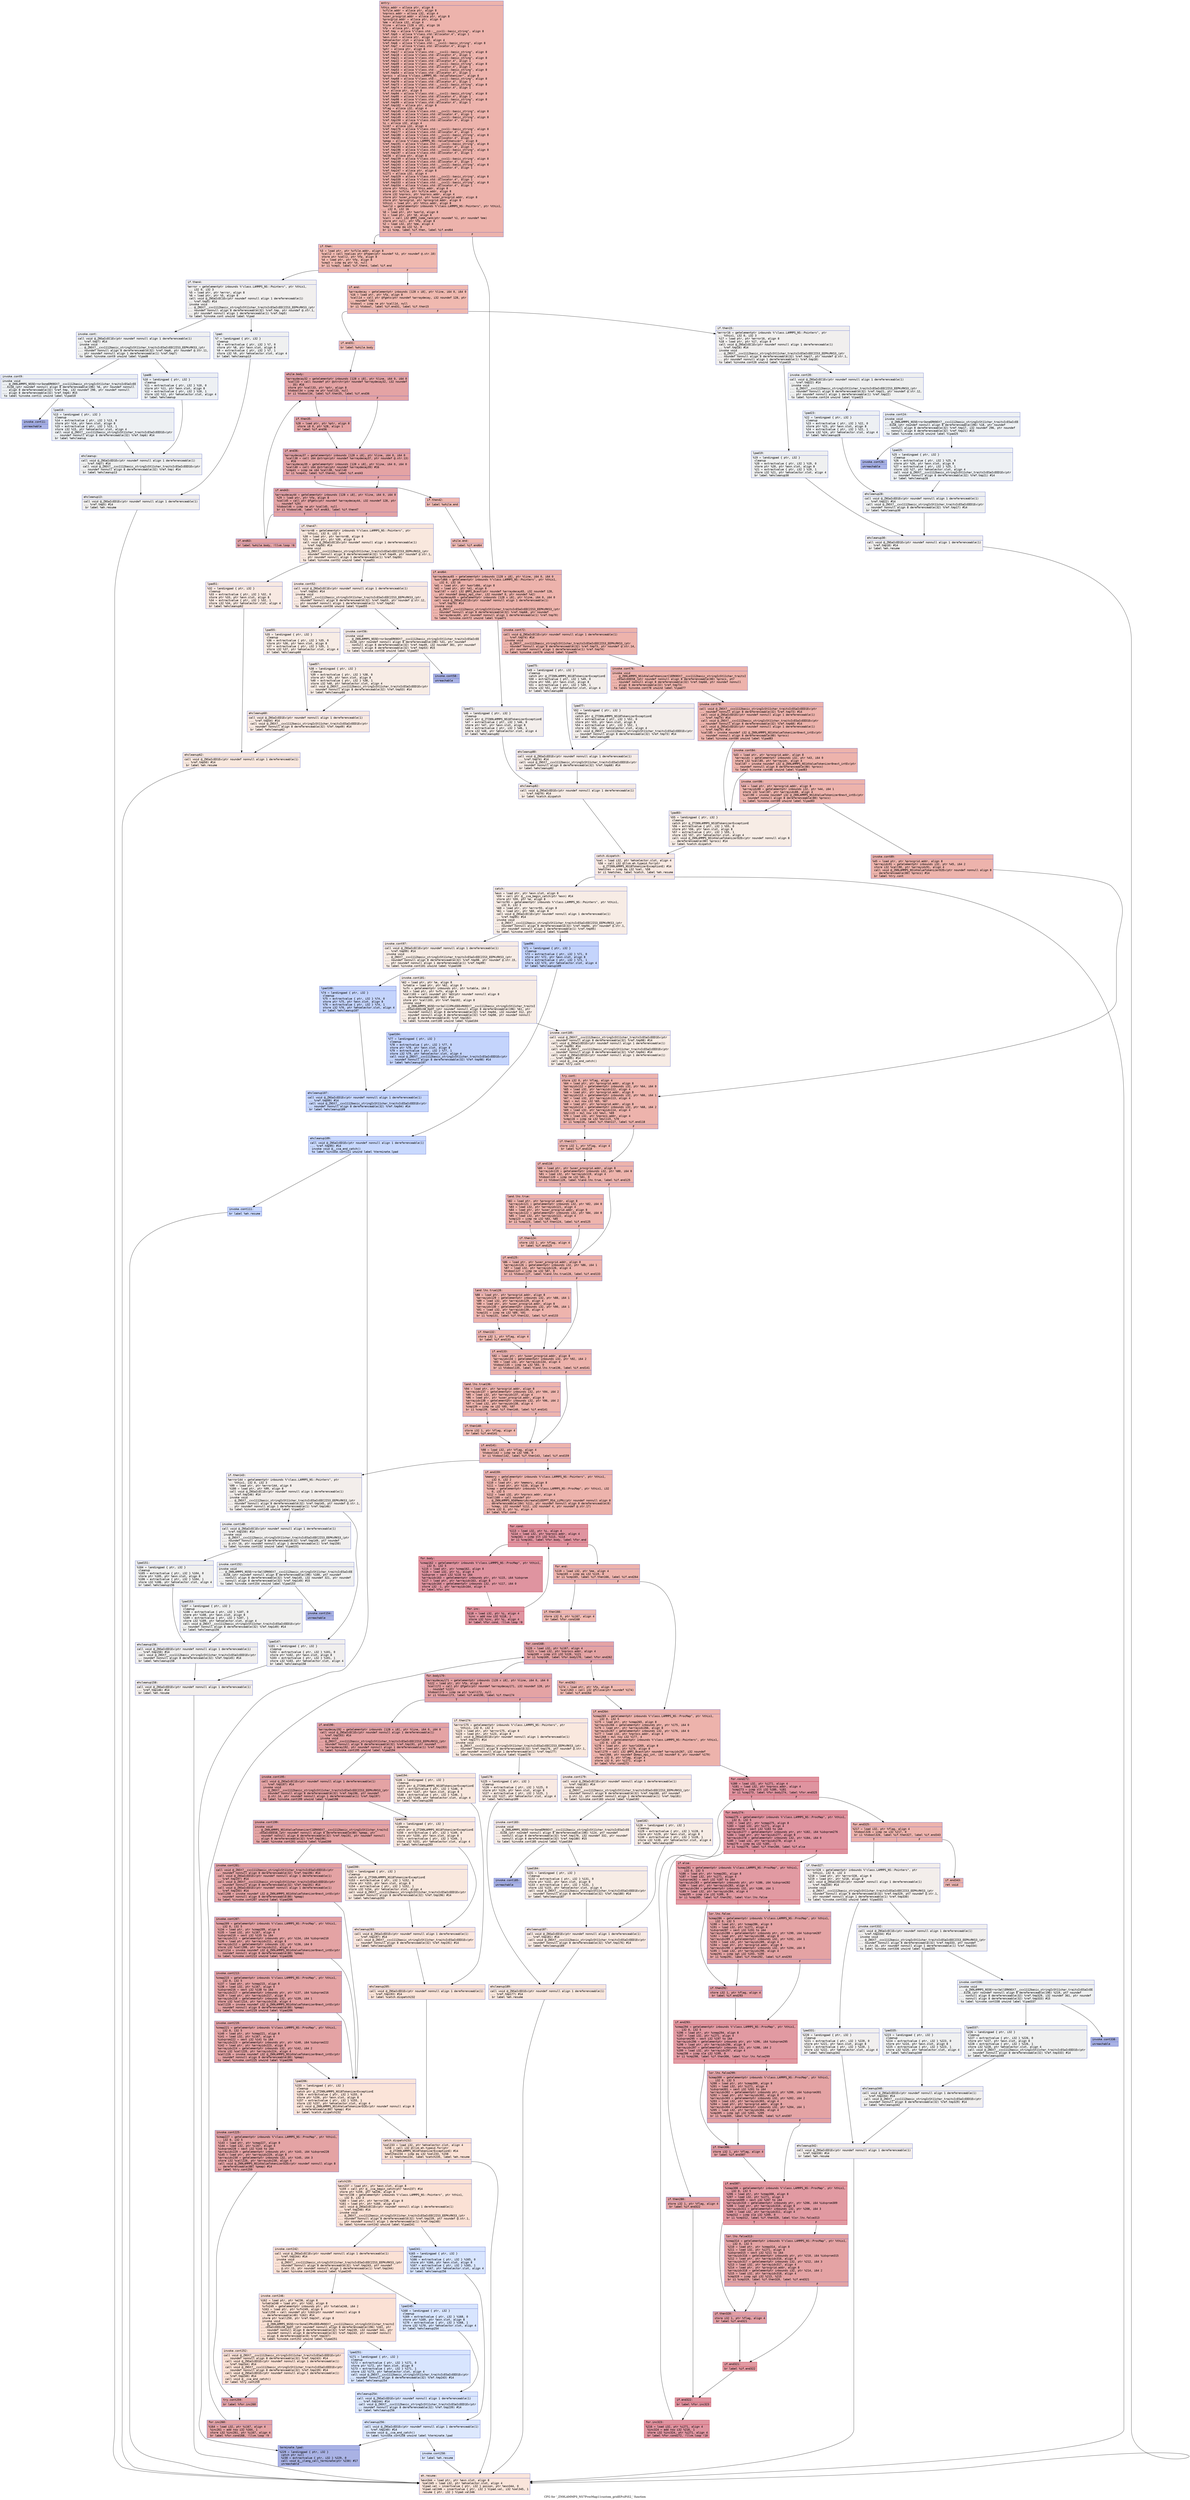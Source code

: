 digraph "CFG for '_ZN9LAMMPS_NS7ProcMap11custom_gridEPciPiS2_' function" {
	label="CFG for '_ZN9LAMMPS_NS7ProcMap11custom_gridEPciPiS2_' function";

	Node0x56099a4fd9c0 [shape=record,color="#3d50c3ff", style=filled, fillcolor="#d6524470" fontname="Courier",label="{entry:\l|  %this.addr = alloca ptr, align 8\l  %cfile.addr = alloca ptr, align 8\l  %nprocs.addr = alloca i32, align 4\l  %user_procgrid.addr = alloca ptr, align 8\l  %procgrid.addr = alloca ptr, align 8\l  %me = alloca i32, align 4\l  %line = alloca [128 x i8], align 16\l  %fp = alloca ptr, align 8\l  %ref.tmp = alloca %\"class.std::__cxx11::basic_string\", align 8\l  %ref.tmp5 = alloca %\"class.std::allocator.4\", align 1\l  %exn.slot = alloca ptr, align 8\l  %ehselector.slot = alloca i32, align 4\l  %ref.tmp6 = alloca %\"class.std::__cxx11::basic_string\", align 8\l  %ref.tmp7 = alloca %\"class.std::allocator.4\", align 1\l  %ptr = alloca ptr, align 8\l  %ref.tmp17 = alloca %\"class.std::__cxx11::basic_string\", align 8\l  %ref.tmp18 = alloca %\"class.std::allocator.4\", align 1\l  %ref.tmp21 = alloca %\"class.std::__cxx11::basic_string\", align 8\l  %ref.tmp22 = alloca %\"class.std::allocator.4\", align 1\l  %ref.tmp49 = alloca %\"class.std::__cxx11::basic_string\", align 8\l  %ref.tmp50 = alloca %\"class.std::allocator.4\", align 1\l  %ref.tmp53 = alloca %\"class.std::__cxx11::basic_string\", align 8\l  %ref.tmp54 = alloca %\"class.std::allocator.4\", align 1\l  %procs = alloca %\"class.LAMMPS_NS::ValueTokenizer\", align 8\l  %ref.tmp68 = alloca %\"class.std::__cxx11::basic_string\", align 8\l  %ref.tmp70 = alloca %\"class.std::allocator.4\", align 1\l  %ref.tmp73 = alloca %\"class.std::__cxx11::basic_string\", align 8\l  %ref.tmp74 = alloca %\"class.std::allocator.4\", align 1\l  %e = alloca ptr, align 8\l  %ref.tmp94 = alloca %\"class.std::__cxx11::basic_string\", align 8\l  %ref.tmp95 = alloca %\"class.std::allocator.4\", align 1\l  %ref.tmp98 = alloca %\"class.std::__cxx11::basic_string\", align 8\l  %ref.tmp99 = alloca %\"class.std::allocator.4\", align 1\l  %ref.tmp102 = alloca ptr, align 8\l  %flag = alloca i32, align 4\l  %ref.tmp145 = alloca %\"class.std::__cxx11::basic_string\", align 8\l  %ref.tmp146 = alloca %\"class.std::allocator.4\", align 1\l  %ref.tmp149 = alloca %\"class.std::__cxx11::basic_string\", align 8\l  %ref.tmp150 = alloca %\"class.std::allocator.4\", align 1\l  %i = alloca i32, align 4\l  %i167 = alloca i32, align 4\l  %ref.tmp176 = alloca %\"class.std::__cxx11::basic_string\", align 8\l  %ref.tmp177 = alloca %\"class.std::allocator.4\", align 1\l  %ref.tmp180 = alloca %\"class.std::__cxx11::basic_string\", align 8\l  %ref.tmp181 = alloca %\"class.std::allocator.4\", align 1\l  %pmap = alloca %\"class.LAMMPS_NS::ValueTokenizer\", align 8\l  %ref.tmp191 = alloca %\"class.std::__cxx11::basic_string\", align 8\l  %ref.tmp193 = alloca %\"class.std::allocator.4\", align 1\l  %ref.tmp196 = alloca %\"class.std::__cxx11::basic_string\", align 8\l  %ref.tmp197 = alloca %\"class.std::allocator.4\", align 1\l  %e236 = alloca ptr, align 8\l  %ref.tmp239 = alloca %\"class.std::__cxx11::basic_string\", align 8\l  %ref.tmp240 = alloca %\"class.std::allocator.4\", align 1\l  %ref.tmp243 = alloca %\"class.std::__cxx11::basic_string\", align 8\l  %ref.tmp244 = alloca %\"class.std::allocator.4\", align 1\l  %ref.tmp247 = alloca ptr, align 8\l  %i271 = alloca i32, align 4\l  %ref.tmp329 = alloca %\"class.std::__cxx11::basic_string\", align 8\l  %ref.tmp330 = alloca %\"class.std::allocator.4\", align 1\l  %ref.tmp333 = alloca %\"class.std::__cxx11::basic_string\", align 8\l  %ref.tmp334 = alloca %\"class.std::allocator.4\", align 1\l  store ptr %this, ptr %this.addr, align 8\l  store ptr %cfile, ptr %cfile.addr, align 8\l  store i32 %nprocs, ptr %nprocs.addr, align 4\l  store ptr %user_procgrid, ptr %user_procgrid.addr, align 8\l  store ptr %procgrid, ptr %procgrid.addr, align 8\l  %this1 = load ptr, ptr %this.addr, align 8\l  %world = getelementptr inbounds %\"class.LAMMPS_NS::Pointers\", ptr %this1,\l... i32 0, i32 16\l  %0 = load ptr, ptr %world, align 8\l  %1 = load ptr, ptr %0, align 8\l  %call = call i32 @MPI_Comm_rank(ptr noundef %1, ptr noundef %me)\l  store ptr null, ptr %fp, align 8\l  %2 = load i32, ptr %me, align 4\l  %cmp = icmp eq i32 %2, 0\l  br i1 %cmp, label %if.then, label %if.end64\l|{<s0>T|<s1>F}}"];
	Node0x56099a4fd9c0:s0 -> Node0x56099a5017d0[tooltip="entry -> if.then\nProbability 37.50%" ];
	Node0x56099a4fd9c0:s1 -> Node0x56099a5018a0[tooltip="entry -> if.end64\nProbability 62.50%" ];
	Node0x56099a5017d0 [shape=record,color="#3d50c3ff", style=filled, fillcolor="#de614d70" fontname="Courier",label="{if.then:\l|  %3 = load ptr, ptr %cfile.addr, align 8\l  %call2 = call noalias ptr @fopen(ptr noundef %3, ptr noundef @.str.10)\l  store ptr %call2, ptr %fp, align 8\l  %4 = load ptr, ptr %fp, align 8\l  %cmp3 = icmp eq ptr %4, null\l  br i1 %cmp3, label %if.then4, label %if.end\l|{<s0>T|<s1>F}}"];
	Node0x56099a5017d0:s0 -> Node0x56099a501e50[tooltip="if.then -> if.then4\nProbability 0.00%" ];
	Node0x56099a5017d0:s1 -> Node0x56099a501f00[tooltip="if.then -> if.end\nProbability 100.00%" ];
	Node0x56099a501e50 [shape=record,color="#3d50c3ff", style=filled, fillcolor="#e0dbd870" fontname="Courier",label="{if.then4:\l|  %error = getelementptr inbounds %\"class.LAMMPS_NS::Pointers\", ptr %this1,\l... i32 0, i32 3\l  %5 = load ptr, ptr %error, align 8\l  %6 = load ptr, ptr %5, align 8\l  call void @_ZNSaIcEC1Ev(ptr noundef nonnull align 1 dereferenceable(1)\l... %ref.tmp5) #14\l  invoke void\l... @_ZNSt7__cxx1112basic_stringIcSt11char_traitsIcESaIcEEC2IS3_EEPKcRKS3_(ptr\l... noundef nonnull align 8 dereferenceable(32) %ref.tmp, ptr noundef @.str.1,\l... ptr noundef nonnull align 1 dereferenceable(1) %ref.tmp5)\l          to label %invoke.cont unwind label %lpad\l}"];
	Node0x56099a501e50 -> Node0x56099a5023e0[tooltip="if.then4 -> invoke.cont\nProbability 50.00%" ];
	Node0x56099a501e50 -> Node0x56099a502430[tooltip="if.then4 -> lpad\nProbability 50.00%" ];
	Node0x56099a5023e0 [shape=record,color="#3d50c3ff", style=filled, fillcolor="#dbdcde70" fontname="Courier",label="{invoke.cont:\l|  call void @_ZNSaIcEC1Ev(ptr noundef nonnull align 1 dereferenceable(1)\l... %ref.tmp7) #14\l  invoke void\l... @_ZNSt7__cxx1112basic_stringIcSt11char_traitsIcESaIcEEC2IS3_EEPKcRKS3_(ptr\l... noundef nonnull align 8 dereferenceable(32) %ref.tmp6, ptr noundef @.str.11,\l... ptr noundef nonnull align 1 dereferenceable(1) %ref.tmp7)\l          to label %invoke.cont9 unwind label %lpad8\l}"];
	Node0x56099a5023e0 -> Node0x56099a5027b0[tooltip="invoke.cont -> invoke.cont9\nProbability 50.00%" ];
	Node0x56099a5023e0 -> Node0x56099a502800[tooltip="invoke.cont -> lpad8\nProbability 50.00%" ];
	Node0x56099a5027b0 [shape=record,color="#3d50c3ff", style=filled, fillcolor="#d6dce470" fontname="Courier",label="{invoke.cont9:\l|  invoke void\l... @_ZN9LAMMPS_NS5Error3oneERKNSt7__cxx1112basic_stringIcSt11char_traitsIcESaIcEE\l...EiS8_(ptr noundef nonnull align 8 dereferenceable(196) %6, ptr noundef nonnull\l... align 8 dereferenceable(32) %ref.tmp, i32 noundef 290, ptr noundef nonnull\l... align 8 dereferenceable(32) %ref.tmp6) #15\l          to label %invoke.cont11 unwind label %lpad10\l}"];
	Node0x56099a5027b0 -> Node0x56099a502760[tooltip="invoke.cont9 -> invoke.cont11\nProbability 0.00%" ];
	Node0x56099a5027b0 -> Node0x56099a502b20[tooltip="invoke.cont9 -> lpad10\nProbability 100.00%" ];
	Node0x56099a502760 [shape=record,color="#3d50c3ff", style=filled, fillcolor="#3d50c370" fontname="Courier",label="{invoke.cont11:\l|  unreachable\l}"];
	Node0x56099a502430 [shape=record,color="#3d50c3ff", style=filled, fillcolor="#dbdcde70" fontname="Courier",label="{lpad:\l|  %7 = landingpad \{ ptr, i32 \}\l          cleanup\l  %8 = extractvalue \{ ptr, i32 \} %7, 0\l  store ptr %8, ptr %exn.slot, align 8\l  %9 = extractvalue \{ ptr, i32 \} %7, 1\l  store i32 %9, ptr %ehselector.slot, align 4\l  br label %ehcleanup13\l}"];
	Node0x56099a502430 -> Node0x56099a5031c0[tooltip="lpad -> ehcleanup13\nProbability 100.00%" ];
	Node0x56099a502800 [shape=record,color="#3d50c3ff", style=filled, fillcolor="#d6dce470" fontname="Courier",label="{lpad8:\l|  %10 = landingpad \{ ptr, i32 \}\l          cleanup\l  %11 = extractvalue \{ ptr, i32 \} %10, 0\l  store ptr %11, ptr %exn.slot, align 8\l  %12 = extractvalue \{ ptr, i32 \} %10, 1\l  store i32 %12, ptr %ehselector.slot, align 4\l  br label %ehcleanup\l}"];
	Node0x56099a502800 -> Node0x56099a5034a0[tooltip="lpad8 -> ehcleanup\nProbability 100.00%" ];
	Node0x56099a502b20 [shape=record,color="#3d50c3ff", style=filled, fillcolor="#d6dce470" fontname="Courier",label="{lpad10:\l|  %13 = landingpad \{ ptr, i32 \}\l          cleanup\l  %14 = extractvalue \{ ptr, i32 \} %13, 0\l  store ptr %14, ptr %exn.slot, align 8\l  %15 = extractvalue \{ ptr, i32 \} %13, 1\l  store i32 %15, ptr %ehselector.slot, align 4\l  call void @_ZNSt7__cxx1112basic_stringIcSt11char_traitsIcESaIcEED1Ev(ptr\l... noundef nonnull align 8 dereferenceable(32) %ref.tmp6) #14\l  br label %ehcleanup\l}"];
	Node0x56099a502b20 -> Node0x56099a5034a0[tooltip="lpad10 -> ehcleanup\nProbability 100.00%" ];
	Node0x56099a5034a0 [shape=record,color="#3d50c3ff", style=filled, fillcolor="#dbdcde70" fontname="Courier",label="{ehcleanup:\l|  call void @_ZNSaIcED1Ev(ptr noundef nonnull align 1 dereferenceable(1)\l... %ref.tmp7) #14\l  call void @_ZNSt7__cxx1112basic_stringIcSt11char_traitsIcESaIcEED1Ev(ptr\l... noundef nonnull align 8 dereferenceable(32) %ref.tmp) #14\l  br label %ehcleanup13\l}"];
	Node0x56099a5034a0 -> Node0x56099a5031c0[tooltip="ehcleanup -> ehcleanup13\nProbability 100.00%" ];
	Node0x56099a5031c0 [shape=record,color="#3d50c3ff", style=filled, fillcolor="#e0dbd870" fontname="Courier",label="{ehcleanup13:\l|  call void @_ZNSaIcED1Ev(ptr noundef nonnull align 1 dereferenceable(1)\l... %ref.tmp5) #14\l  br label %eh.resume\l}"];
	Node0x56099a5031c0 -> Node0x56099a503ce0[tooltip="ehcleanup13 -> eh.resume\nProbability 100.00%" ];
	Node0x56099a501f00 [shape=record,color="#3d50c3ff", style=filled, fillcolor="#de614d70" fontname="Courier",label="{if.end:\l|  %arraydecay = getelementptr inbounds [128 x i8], ptr %line, i64 0, i64 0\l  %16 = load ptr, ptr %fp, align 8\l  %call14 = call ptr @fgets(ptr noundef %arraydecay, i32 noundef 128, ptr\l... noundef %16)\l  %tobool = icmp ne ptr %call14, null\l  br i1 %tobool, label %if.end31, label %if.then15\l|{<s0>T|<s1>F}}"];
	Node0x56099a501f00:s0 -> Node0x56099a5040f0[tooltip="if.end -> if.end31\nProbability 100.00%" ];
	Node0x56099a501f00:s1 -> Node0x56099a504140[tooltip="if.end -> if.then15\nProbability 0.00%" ];
	Node0x56099a504140 [shape=record,color="#3d50c3ff", style=filled, fillcolor="#e0dbd870" fontname="Courier",label="{if.then15:\l|  %error16 = getelementptr inbounds %\"class.LAMMPS_NS::Pointers\", ptr\l... %this1, i32 0, i32 3\l  %17 = load ptr, ptr %error16, align 8\l  %18 = load ptr, ptr %17, align 8\l  call void @_ZNSaIcEC1Ev(ptr noundef nonnull align 1 dereferenceable(1)\l... %ref.tmp18) #14\l  invoke void\l... @_ZNSt7__cxx1112basic_stringIcSt11char_traitsIcESaIcEEC2IS3_EEPKcRKS3_(ptr\l... noundef nonnull align 8 dereferenceable(32) %ref.tmp17, ptr noundef @.str.1,\l... ptr noundef nonnull align 1 dereferenceable(1) %ref.tmp18)\l          to label %invoke.cont20 unwind label %lpad19\l}"];
	Node0x56099a504140 -> Node0x56099a504630[tooltip="if.then15 -> invoke.cont20\nProbability 50.00%" ];
	Node0x56099a504140 -> Node0x56099a5046b0[tooltip="if.then15 -> lpad19\nProbability 50.00%" ];
	Node0x56099a504630 [shape=record,color="#3d50c3ff", style=filled, fillcolor="#dbdcde70" fontname="Courier",label="{invoke.cont20:\l|  call void @_ZNSaIcEC1Ev(ptr noundef nonnull align 1 dereferenceable(1)\l... %ref.tmp22) #14\l  invoke void\l... @_ZNSt7__cxx1112basic_stringIcSt11char_traitsIcESaIcEEC2IS3_EEPKcRKS3_(ptr\l... noundef nonnull align 8 dereferenceable(32) %ref.tmp21, ptr noundef @.str.12,\l... ptr noundef nonnull align 1 dereferenceable(1) %ref.tmp22)\l          to label %invoke.cont24 unwind label %lpad23\l}"];
	Node0x56099a504630 -> Node0x56099a504a30[tooltip="invoke.cont20 -> invoke.cont24\nProbability 50.00%" ];
	Node0x56099a504630 -> Node0x56099a504a80[tooltip="invoke.cont20 -> lpad23\nProbability 50.00%" ];
	Node0x56099a504a30 [shape=record,color="#3d50c3ff", style=filled, fillcolor="#d6dce470" fontname="Courier",label="{invoke.cont24:\l|  invoke void\l... @_ZN9LAMMPS_NS5Error3oneERKNSt7__cxx1112basic_stringIcSt11char_traitsIcESaIcEE\l...EiS8_(ptr noundef nonnull align 8 dereferenceable(196) %18, ptr noundef\l... nonnull align 8 dereferenceable(32) %ref.tmp17, i32 noundef 296, ptr noundef\l... nonnull align 8 dereferenceable(32) %ref.tmp21) #15\l          to label %invoke.cont26 unwind label %lpad25\l}"];
	Node0x56099a504a30 -> Node0x56099a5049e0[tooltip="invoke.cont24 -> invoke.cont26\nProbability 0.00%" ];
	Node0x56099a504a30 -> Node0x56099a5001e0[tooltip="invoke.cont24 -> lpad25\nProbability 100.00%" ];
	Node0x56099a5049e0 [shape=record,color="#3d50c3ff", style=filled, fillcolor="#3d50c370" fontname="Courier",label="{invoke.cont26:\l|  unreachable\l}"];
	Node0x56099a5046b0 [shape=record,color="#3d50c3ff", style=filled, fillcolor="#dbdcde70" fontname="Courier",label="{lpad19:\l|  %19 = landingpad \{ ptr, i32 \}\l          cleanup\l  %20 = extractvalue \{ ptr, i32 \} %19, 0\l  store ptr %20, ptr %exn.slot, align 8\l  %21 = extractvalue \{ ptr, i32 \} %19, 1\l  store i32 %21, ptr %ehselector.slot, align 4\l  br label %ehcleanup30\l}"];
	Node0x56099a5046b0 -> Node0x56099a5059a0[tooltip="lpad19 -> ehcleanup30\nProbability 100.00%" ];
	Node0x56099a504a80 [shape=record,color="#3d50c3ff", style=filled, fillcolor="#d6dce470" fontname="Courier",label="{lpad23:\l|  %22 = landingpad \{ ptr, i32 \}\l          cleanup\l  %23 = extractvalue \{ ptr, i32 \} %22, 0\l  store ptr %23, ptr %exn.slot, align 8\l  %24 = extractvalue \{ ptr, i32 \} %22, 1\l  store i32 %24, ptr %ehselector.slot, align 4\l  br label %ehcleanup28\l}"];
	Node0x56099a504a80 -> Node0x56099a505cc0[tooltip="lpad23 -> ehcleanup28\nProbability 100.00%" ];
	Node0x56099a5001e0 [shape=record,color="#3d50c3ff", style=filled, fillcolor="#d6dce470" fontname="Courier",label="{lpad25:\l|  %25 = landingpad \{ ptr, i32 \}\l          cleanup\l  %26 = extractvalue \{ ptr, i32 \} %25, 0\l  store ptr %26, ptr %exn.slot, align 8\l  %27 = extractvalue \{ ptr, i32 \} %25, 1\l  store i32 %27, ptr %ehselector.slot, align 4\l  call void @_ZNSt7__cxx1112basic_stringIcSt11char_traitsIcESaIcEED1Ev(ptr\l... noundef nonnull align 8 dereferenceable(32) %ref.tmp21) #14\l  br label %ehcleanup28\l}"];
	Node0x56099a5001e0 -> Node0x56099a505cc0[tooltip="lpad25 -> ehcleanup28\nProbability 100.00%" ];
	Node0x56099a505cc0 [shape=record,color="#3d50c3ff", style=filled, fillcolor="#dbdcde70" fontname="Courier",label="{ehcleanup28:\l|  call void @_ZNSaIcED1Ev(ptr noundef nonnull align 1 dereferenceable(1)\l... %ref.tmp22) #14\l  call void @_ZNSt7__cxx1112basic_stringIcSt11char_traitsIcESaIcEED1Ev(ptr\l... noundef nonnull align 8 dereferenceable(32) %ref.tmp17) #14\l  br label %ehcleanup30\l}"];
	Node0x56099a505cc0 -> Node0x56099a5059a0[tooltip="ehcleanup28 -> ehcleanup30\nProbability 100.00%" ];
	Node0x56099a5059a0 [shape=record,color="#3d50c3ff", style=filled, fillcolor="#e0dbd870" fontname="Courier",label="{ehcleanup30:\l|  call void @_ZNSaIcED1Ev(ptr noundef nonnull align 1 dereferenceable(1)\l... %ref.tmp18) #14\l  br label %eh.resume\l}"];
	Node0x56099a5059a0 -> Node0x56099a503ce0[tooltip="ehcleanup30 -> eh.resume\nProbability 100.00%" ];
	Node0x56099a5040f0 [shape=record,color="#3d50c3ff", style=filled, fillcolor="#de614d70" fontname="Courier",label="{if.end31:\l|  br label %while.body\l}"];
	Node0x56099a5040f0 -> Node0x56099a506610[tooltip="if.end31 -> while.body\nProbability 100.00%" ];
	Node0x56099a506610 [shape=record,color="#3d50c3ff", style=filled, fillcolor="#c32e3170" fontname="Courier",label="{while.body:\l|  %arraydecay32 = getelementptr inbounds [128 x i8], ptr %line, i64 0, i64 0\l  %call33 = call noundef ptr @strchr(ptr noundef %arraydecay32, i32 noundef\l... 35) #16\l  store ptr %call33, ptr %ptr, align 8\l  %tobool34 = icmp ne ptr %call33, null\l  br i1 %tobool34, label %if.then35, label %if.end36\l|{<s0>T|<s1>F}}"];
	Node0x56099a506610:s0 -> Node0x56099a506b20[tooltip="while.body -> if.then35\nProbability 62.50%" ];
	Node0x56099a506610:s1 -> Node0x56099a506ba0[tooltip="while.body -> if.end36\nProbability 37.50%" ];
	Node0x56099a506b20 [shape=record,color="#3d50c3ff", style=filled, fillcolor="#c5333470" fontname="Courier",label="{if.then35:\l|  %28 = load ptr, ptr %ptr, align 8\l  store i8 0, ptr %28, align 1\l  br label %if.end36\l}"];
	Node0x56099a506b20 -> Node0x56099a506ba0[tooltip="if.then35 -> if.end36\nProbability 100.00%" ];
	Node0x56099a506ba0 [shape=record,color="#3d50c3ff", style=filled, fillcolor="#c32e3170" fontname="Courier",label="{if.end36:\l|  %arraydecay37 = getelementptr inbounds [128 x i8], ptr %line, i64 0, i64 0\l  %call38 = call i64 @strspn(ptr noundef %arraydecay37, ptr noundef @.str.13)\l... #16\l  %arraydecay39 = getelementptr inbounds [128 x i8], ptr %line, i64 0, i64 0\l  %call40 = call i64 @strlen(ptr noundef %arraydecay39) #16\l  %cmp41 = icmp ne i64 %call38, %call40\l  br i1 %cmp41, label %if.then42, label %if.end43\l|{<s0>T|<s1>F}}"];
	Node0x56099a506ba0:s0 -> Node0x56099a507450[tooltip="if.end36 -> if.then42\nProbability 3.12%" ];
	Node0x56099a506ba0:s1 -> Node0x56099a5074d0[tooltip="if.end36 -> if.end43\nProbability 96.88%" ];
	Node0x56099a507450 [shape=record,color="#3d50c3ff", style=filled, fillcolor="#de614d70" fontname="Courier",label="{if.then42:\l|  br label %while.end\l}"];
	Node0x56099a507450 -> Node0x56099a507660[tooltip="if.then42 -> while.end\nProbability 100.00%" ];
	Node0x56099a5074d0 [shape=record,color="#3d50c3ff", style=filled, fillcolor="#c32e3170" fontname="Courier",label="{if.end43:\l|  %arraydecay44 = getelementptr inbounds [128 x i8], ptr %line, i64 0, i64 0\l  %29 = load ptr, ptr %fp, align 8\l  %call45 = call ptr @fgets(ptr noundef %arraydecay44, i32 noundef 128, ptr\l... noundef %29)\l  %tobool46 = icmp ne ptr %call45, null\l  br i1 %tobool46, label %if.end63, label %if.then47\l|{<s0>T|<s1>F}}"];
	Node0x56099a5074d0:s0 -> Node0x56099a507a10[tooltip="if.end43 -> if.end63\nProbability 100.00%" ];
	Node0x56099a5074d0:s1 -> Node0x56099a507a90[tooltip="if.end43 -> if.then47\nProbability 0.00%" ];
	Node0x56099a507a90 [shape=record,color="#3d50c3ff", style=filled, fillcolor="#f2cab570" fontname="Courier",label="{if.then47:\l|  %error48 = getelementptr inbounds %\"class.LAMMPS_NS::Pointers\", ptr\l... %this1, i32 0, i32 3\l  %30 = load ptr, ptr %error48, align 8\l  %31 = load ptr, ptr %30, align 8\l  call void @_ZNSaIcEC1Ev(ptr noundef nonnull align 1 dereferenceable(1)\l... %ref.tmp50) #14\l  invoke void\l... @_ZNSt7__cxx1112basic_stringIcSt11char_traitsIcESaIcEEC2IS3_EEPKcRKS3_(ptr\l... noundef nonnull align 8 dereferenceable(32) %ref.tmp49, ptr noundef @.str.1,\l... ptr noundef nonnull align 1 dereferenceable(1) %ref.tmp50)\l          to label %invoke.cont52 unwind label %lpad51\l}"];
	Node0x56099a507a90 -> Node0x56099a507f60[tooltip="if.then47 -> invoke.cont52\nProbability 50.00%" ];
	Node0x56099a507a90 -> Node0x56099a507fe0[tooltip="if.then47 -> lpad51\nProbability 50.00%" ];
	Node0x56099a507f60 [shape=record,color="#3d50c3ff", style=filled, fillcolor="#efcebd70" fontname="Courier",label="{invoke.cont52:\l|  call void @_ZNSaIcEC1Ev(ptr noundef nonnull align 1 dereferenceable(1)\l... %ref.tmp54) #14\l  invoke void\l... @_ZNSt7__cxx1112basic_stringIcSt11char_traitsIcESaIcEEC2IS3_EEPKcRKS3_(ptr\l... noundef nonnull align 8 dereferenceable(32) %ref.tmp53, ptr noundef @.str.12,\l... ptr noundef nonnull align 1 dereferenceable(1) %ref.tmp54)\l          to label %invoke.cont56 unwind label %lpad55\l}"];
	Node0x56099a507f60 -> Node0x56099a508360[tooltip="invoke.cont52 -> invoke.cont56\nProbability 50.00%" ];
	Node0x56099a507f60 -> Node0x56099a5083b0[tooltip="invoke.cont52 -> lpad55\nProbability 50.00%" ];
	Node0x56099a508360 [shape=record,color="#3d50c3ff", style=filled, fillcolor="#ecd3c570" fontname="Courier",label="{invoke.cont56:\l|  invoke void\l... @_ZN9LAMMPS_NS5Error3oneERKNSt7__cxx1112basic_stringIcSt11char_traitsIcESaIcEE\l...EiS8_(ptr noundef nonnull align 8 dereferenceable(196) %31, ptr noundef\l... nonnull align 8 dereferenceable(32) %ref.tmp49, i32 noundef 301, ptr noundef\l... nonnull align 8 dereferenceable(32) %ref.tmp53) #15\l          to label %invoke.cont58 unwind label %lpad57\l}"];
	Node0x56099a508360 -> Node0x56099a508310[tooltip="invoke.cont56 -> invoke.cont58\nProbability 0.00%" ];
	Node0x56099a508360 -> Node0x56099a5086d0[tooltip="invoke.cont56 -> lpad57\nProbability 100.00%" ];
	Node0x56099a508310 [shape=record,color="#3d50c3ff", style=filled, fillcolor="#3d50c370" fontname="Courier",label="{invoke.cont58:\l|  unreachable\l}"];
	Node0x56099a507fe0 [shape=record,color="#3d50c3ff", style=filled, fillcolor="#efcebd70" fontname="Courier",label="{lpad51:\l|  %32 = landingpad \{ ptr, i32 \}\l          cleanup\l  %33 = extractvalue \{ ptr, i32 \} %32, 0\l  store ptr %33, ptr %exn.slot, align 8\l  %34 = extractvalue \{ ptr, i32 \} %32, 1\l  store i32 %34, ptr %ehselector.slot, align 4\l  br label %ehcleanup62\l}"];
	Node0x56099a507fe0 -> Node0x56099a508c90[tooltip="lpad51 -> ehcleanup62\nProbability 100.00%" ];
	Node0x56099a5083b0 [shape=record,color="#3d50c3ff", style=filled, fillcolor="#ecd3c570" fontname="Courier",label="{lpad55:\l|  %35 = landingpad \{ ptr, i32 \}\l          cleanup\l  %36 = extractvalue \{ ptr, i32 \} %35, 0\l  store ptr %36, ptr %exn.slot, align 8\l  %37 = extractvalue \{ ptr, i32 \} %35, 1\l  store i32 %37, ptr %ehselector.slot, align 4\l  br label %ehcleanup60\l}"];
	Node0x56099a5083b0 -> Node0x56099a508fe0[tooltip="lpad55 -> ehcleanup60\nProbability 100.00%" ];
	Node0x56099a5086d0 [shape=record,color="#3d50c3ff", style=filled, fillcolor="#ecd3c570" fontname="Courier",label="{lpad57:\l|  %38 = landingpad \{ ptr, i32 \}\l          cleanup\l  %39 = extractvalue \{ ptr, i32 \} %38, 0\l  store ptr %39, ptr %exn.slot, align 8\l  %40 = extractvalue \{ ptr, i32 \} %38, 1\l  store i32 %40, ptr %ehselector.slot, align 4\l  call void @_ZNSt7__cxx1112basic_stringIcSt11char_traitsIcESaIcEED1Ev(ptr\l... noundef nonnull align 8 dereferenceable(32) %ref.tmp53) #14\l  br label %ehcleanup60\l}"];
	Node0x56099a5086d0 -> Node0x56099a508fe0[tooltip="lpad57 -> ehcleanup60\nProbability 100.00%" ];
	Node0x56099a508fe0 [shape=record,color="#3d50c3ff", style=filled, fillcolor="#efcebd70" fontname="Courier",label="{ehcleanup60:\l|  call void @_ZNSaIcED1Ev(ptr noundef nonnull align 1 dereferenceable(1)\l... %ref.tmp54) #14\l  call void @_ZNSt7__cxx1112basic_stringIcSt11char_traitsIcESaIcEED1Ev(ptr\l... noundef nonnull align 8 dereferenceable(32) %ref.tmp49) #14\l  br label %ehcleanup62\l}"];
	Node0x56099a508fe0 -> Node0x56099a508c90[tooltip="ehcleanup60 -> ehcleanup62\nProbability 100.00%" ];
	Node0x56099a508c90 [shape=record,color="#3d50c3ff", style=filled, fillcolor="#f2cab570" fontname="Courier",label="{ehcleanup62:\l|  call void @_ZNSaIcED1Ev(ptr noundef nonnull align 1 dereferenceable(1)\l... %ref.tmp50) #14\l  br label %eh.resume\l}"];
	Node0x56099a508c90 -> Node0x56099a503ce0[tooltip="ehcleanup62 -> eh.resume\nProbability 100.00%" ];
	Node0x56099a507a10 [shape=record,color="#3d50c3ff", style=filled, fillcolor="#c32e3170" fontname="Courier",label="{if.end63:\l|  br label %while.body, !llvm.loop !6\l}"];
	Node0x56099a507a10 -> Node0x56099a506610[tooltip="if.end63 -> while.body\nProbability 100.00%" ];
	Node0x56099a507660 [shape=record,color="#3d50c3ff", style=filled, fillcolor="#de614d70" fontname="Courier",label="{while.end:\l|  br label %if.end64\l}"];
	Node0x56099a507660 -> Node0x56099a5018a0[tooltip="while.end -> if.end64\nProbability 100.00%" ];
	Node0x56099a5018a0 [shape=record,color="#3d50c3ff", style=filled, fillcolor="#d6524470" fontname="Courier",label="{if.end64:\l|  %arraydecay65 = getelementptr inbounds [128 x i8], ptr %line, i64 0, i64 0\l  %world66 = getelementptr inbounds %\"class.LAMMPS_NS::Pointers\", ptr %this1,\l... i32 0, i32 16\l  %41 = load ptr, ptr %world66, align 8\l  %42 = load ptr, ptr %41, align 8\l  %call67 = call i32 @MPI_Bcast(ptr noundef %arraydecay65, i32 noundef 128,\l... ptr noundef @ompi_mpi_char, i32 noundef 0, ptr noundef %42)\l  %arraydecay69 = getelementptr inbounds [128 x i8], ptr %line, i64 0, i64 0\l  call void @_ZNSaIcEC1Ev(ptr noundef nonnull align 1 dereferenceable(1)\l... %ref.tmp70) #14\l  invoke void\l... @_ZNSt7__cxx1112basic_stringIcSt11char_traitsIcESaIcEEC2IS3_EEPKcRKS3_(ptr\l... noundef nonnull align 8 dereferenceable(32) %ref.tmp68, ptr noundef\l... %arraydecay69, ptr noundef nonnull align 1 dereferenceable(1) %ref.tmp70)\l          to label %invoke.cont72 unwind label %lpad71\l}"];
	Node0x56099a5018a0 -> Node0x56099a50a1b0[tooltip="if.end64 -> invoke.cont72\nProbability 100.00%" ];
	Node0x56099a5018a0 -> Node0x56099a50a230[tooltip="if.end64 -> lpad71\nProbability 0.00%" ];
	Node0x56099a50a1b0 [shape=record,color="#3d50c3ff", style=filled, fillcolor="#d6524470" fontname="Courier",label="{invoke.cont72:\l|  call void @_ZNSaIcEC1Ev(ptr noundef nonnull align 1 dereferenceable(1)\l... %ref.tmp74) #14\l  invoke void\l... @_ZNSt7__cxx1112basic_stringIcSt11char_traitsIcESaIcEEC2IS3_EEPKcRKS3_(ptr\l... noundef nonnull align 8 dereferenceable(32) %ref.tmp73, ptr noundef @.str.14,\l... ptr noundef nonnull align 1 dereferenceable(1) %ref.tmp74)\l          to label %invoke.cont76 unwind label %lpad75\l}"];
	Node0x56099a50a1b0 -> Node0x56099a50a550[tooltip="invoke.cont72 -> invoke.cont76\nProbability 100.00%" ];
	Node0x56099a50a1b0 -> Node0x56099a50a5a0[tooltip="invoke.cont72 -> lpad75\nProbability 0.00%" ];
	Node0x56099a50a550 [shape=record,color="#3d50c3ff", style=filled, fillcolor="#d6524470" fontname="Courier",label="{invoke.cont76:\l|  invoke void\l... @_ZN9LAMMPS_NS14ValueTokenizerC1ERKNSt7__cxx1112basic_stringIcSt11char_traitsI\l...cESaIcEEES8_(ptr noundef nonnull align 8 dereferenceable(80) %procs, ptr\l... noundef nonnull align 8 dereferenceable(32) %ref.tmp68, ptr noundef nonnull\l... align 8 dereferenceable(32) %ref.tmp73)\l          to label %invoke.cont78 unwind label %lpad77\l}"];
	Node0x56099a50a550 -> Node0x56099a50a500[tooltip="invoke.cont76 -> invoke.cont78\nProbability 100.00%" ];
	Node0x56099a50a550 -> Node0x56099a50a840[tooltip="invoke.cont76 -> lpad77\nProbability 0.00%" ];
	Node0x56099a50a500 [shape=record,color="#3d50c3ff", style=filled, fillcolor="#d6524470" fontname="Courier",label="{invoke.cont78:\l|  call void @_ZNSt7__cxx1112basic_stringIcSt11char_traitsIcESaIcEED1Ev(ptr\l... noundef nonnull align 8 dereferenceable(32) %ref.tmp73) #14\l  call void @_ZNSaIcED1Ev(ptr noundef nonnull align 1 dereferenceable(1)\l... %ref.tmp74) #14\l  call void @_ZNSt7__cxx1112basic_stringIcSt11char_traitsIcESaIcEED1Ev(ptr\l... noundef nonnull align 8 dereferenceable(32) %ref.tmp68) #14\l  call void @_ZNSaIcED1Ev(ptr noundef nonnull align 1 dereferenceable(1)\l... %ref.tmp70) #14\l  %call85 = invoke noundef i32 @_ZN9LAMMPS_NS14ValueTokenizer8next_intEv(ptr\l... noundef nonnull align 8 dereferenceable(80) %procs)\l          to label %invoke.cont84 unwind label %lpad83\l}"];
	Node0x56099a50a500 -> Node0x56099a50b000[tooltip="invoke.cont78 -> invoke.cont84\nProbability 100.00%" ];
	Node0x56099a50a500 -> Node0x56099a50b050[tooltip="invoke.cont78 -> lpad83\nProbability 0.00%" ];
	Node0x56099a50b000 [shape=record,color="#3d50c3ff", style=filled, fillcolor="#d6524470" fontname="Courier",label="{invoke.cont84:\l|  %43 = load ptr, ptr %procgrid.addr, align 8\l  %arrayidx = getelementptr inbounds i32, ptr %43, i64 0\l  store i32 %call85, ptr %arrayidx, align 4\l  %call87 = invoke noundef i32 @_ZN9LAMMPS_NS14ValueTokenizer8next_intEv(ptr\l... noundef nonnull align 8 dereferenceable(80) %procs)\l          to label %invoke.cont86 unwind label %lpad83\l}"];
	Node0x56099a50b000 -> Node0x56099a50b480[tooltip="invoke.cont84 -> invoke.cont86\nProbability 100.00%" ];
	Node0x56099a50b000 -> Node0x56099a50b050[tooltip="invoke.cont84 -> lpad83\nProbability 0.00%" ];
	Node0x56099a50b480 [shape=record,color="#3d50c3ff", style=filled, fillcolor="#d6524470" fontname="Courier",label="{invoke.cont86:\l|  %44 = load ptr, ptr %procgrid.addr, align 8\l  %arrayidx88 = getelementptr inbounds i32, ptr %44, i64 1\l  store i32 %call87, ptr %arrayidx88, align 4\l  %call90 = invoke noundef i32 @_ZN9LAMMPS_NS14ValueTokenizer8next_intEv(ptr\l... noundef nonnull align 8 dereferenceable(80) %procs)\l          to label %invoke.cont89 unwind label %lpad83\l}"];
	Node0x56099a50b480 -> Node0x56099a50b880[tooltip="invoke.cont86 -> invoke.cont89\nProbability 100.00%" ];
	Node0x56099a50b480 -> Node0x56099a50b050[tooltip="invoke.cont86 -> lpad83\nProbability 0.00%" ];
	Node0x56099a50b880 [shape=record,color="#3d50c3ff", style=filled, fillcolor="#d6524470" fontname="Courier",label="{invoke.cont89:\l|  %45 = load ptr, ptr %procgrid.addr, align 8\l  %arrayidx91 = getelementptr inbounds i32, ptr %45, i64 2\l  store i32 %call90, ptr %arrayidx91, align 4\l  call void @_ZN9LAMMPS_NS14ValueTokenizerD2Ev(ptr noundef nonnull align 8\l... dereferenceable(80) %procs) #14\l  br label %try.cont\l}"];
	Node0x56099a50b880 -> Node0x56099a50be50[tooltip="invoke.cont89 -> try.cont\nProbability 100.00%" ];
	Node0x56099a50a230 [shape=record,color="#3d50c3ff", style=filled, fillcolor="#e5d8d170" fontname="Courier",label="{lpad71:\l|  %46 = landingpad \{ ptr, i32 \}\l          cleanup\l          catch ptr @_ZTIN9LAMMPS_NS18TokenizerExceptionE\l  %47 = extractvalue \{ ptr, i32 \} %46, 0\l  store ptr %47, ptr %exn.slot, align 8\l  %48 = extractvalue \{ ptr, i32 \} %46, 1\l  store i32 %48, ptr %ehselector.slot, align 4\l  br label %ehcleanup82\l}"];
	Node0x56099a50a230 -> Node0x56099a50ca20[tooltip="lpad71 -> ehcleanup82\nProbability 100.00%" ];
	Node0x56099a50a5a0 [shape=record,color="#3d50c3ff", style=filled, fillcolor="#e5d8d170" fontname="Courier",label="{lpad75:\l|  %49 = landingpad \{ ptr, i32 \}\l          cleanup\l          catch ptr @_ZTIN9LAMMPS_NS18TokenizerExceptionE\l  %50 = extractvalue \{ ptr, i32 \} %49, 0\l  store ptr %50, ptr %exn.slot, align 8\l  %51 = extractvalue \{ ptr, i32 \} %49, 1\l  store i32 %51, ptr %ehselector.slot, align 4\l  br label %ehcleanup80\l}"];
	Node0x56099a50a5a0 -> Node0x56099a50ce20[tooltip="lpad75 -> ehcleanup80\nProbability 100.00%" ];
	Node0x56099a50a840 [shape=record,color="#3d50c3ff", style=filled, fillcolor="#e5d8d170" fontname="Courier",label="{lpad77:\l|  %52 = landingpad \{ ptr, i32 \}\l          cleanup\l          catch ptr @_ZTIN9LAMMPS_NS18TokenizerExceptionE\l  %53 = extractvalue \{ ptr, i32 \} %52, 0\l  store ptr %53, ptr %exn.slot, align 8\l  %54 = extractvalue \{ ptr, i32 \} %52, 1\l  store i32 %54, ptr %ehselector.slot, align 4\l  call void @_ZNSt7__cxx1112basic_stringIcSt11char_traitsIcESaIcEED1Ev(ptr\l... noundef nonnull align 8 dereferenceable(32) %ref.tmp73) #14\l  br label %ehcleanup80\l}"];
	Node0x56099a50a840 -> Node0x56099a50ce20[tooltip="lpad77 -> ehcleanup80\nProbability 100.00%" ];
	Node0x56099a50ce20 [shape=record,color="#3d50c3ff", style=filled, fillcolor="#ead5c970" fontname="Courier",label="{ehcleanup80:\l|  call void @_ZNSaIcED1Ev(ptr noundef nonnull align 1 dereferenceable(1)\l... %ref.tmp74) #14\l  call void @_ZNSt7__cxx1112basic_stringIcSt11char_traitsIcESaIcEED1Ev(ptr\l... noundef nonnull align 8 dereferenceable(32) %ref.tmp68) #14\l  br label %ehcleanup82\l}"];
	Node0x56099a50ce20 -> Node0x56099a50ca20[tooltip="ehcleanup80 -> ehcleanup82\nProbability 100.00%" ];
	Node0x56099a50ca20 [shape=record,color="#3d50c3ff", style=filled, fillcolor="#ecd3c570" fontname="Courier",label="{ehcleanup82:\l|  call void @_ZNSaIcED1Ev(ptr noundef nonnull align 1 dereferenceable(1)\l... %ref.tmp70) #14\l  br label %catch.dispatch\l}"];
	Node0x56099a50ca20 -> Node0x56099a50d740[tooltip="ehcleanup82 -> catch.dispatch\nProbability 100.00%" ];
	Node0x56099a50b050 [shape=record,color="#3d50c3ff", style=filled, fillcolor="#ecd3c570" fontname="Courier",label="{lpad83:\l|  %55 = landingpad \{ ptr, i32 \}\l          cleanup\l          catch ptr @_ZTIN9LAMMPS_NS18TokenizerExceptionE\l  %56 = extractvalue \{ ptr, i32 \} %55, 0\l  store ptr %56, ptr %exn.slot, align 8\l  %57 = extractvalue \{ ptr, i32 \} %55, 1\l  store i32 %57, ptr %ehselector.slot, align 4\l  call void @_ZN9LAMMPS_NS14ValueTokenizerD2Ev(ptr noundef nonnull align 8\l... dereferenceable(80) %procs) #14\l  br label %catch.dispatch\l}"];
	Node0x56099a50b050 -> Node0x56099a50d740[tooltip="lpad83 -> catch.dispatch\nProbability 100.00%" ];
	Node0x56099a50d740 [shape=record,color="#3d50c3ff", style=filled, fillcolor="#efcebd70" fontname="Courier",label="{catch.dispatch:\l|  %sel = load i32, ptr %ehselector.slot, align 4\l  %58 = call i32 @llvm.eh.typeid.for(ptr\l... @_ZTIN9LAMMPS_NS18TokenizerExceptionE) #14\l  %matches = icmp eq i32 %sel, %58\l  br i1 %matches, label %catch, label %eh.resume\l|{<s0>T|<s1>F}}"];
	Node0x56099a50d740:s0 -> Node0x56099a50df70[tooltip="catch.dispatch -> catch\nProbability 50.00%" ];
	Node0x56099a50d740:s1 -> Node0x56099a503ce0[tooltip="catch.dispatch -> eh.resume\nProbability 50.00%" ];
	Node0x56099a50df70 [shape=record,color="#3d50c3ff", style=filled, fillcolor="#ecd3c570" fontname="Courier",label="{catch:\l|  %exn = load ptr, ptr %exn.slot, align 8\l  %59 = call ptr @__cxa_begin_catch(ptr %exn) #14\l  store ptr %59, ptr %e, align 8\l  %error93 = getelementptr inbounds %\"class.LAMMPS_NS::Pointers\", ptr %this1,\l... i32 0, i32 3\l  %60 = load ptr, ptr %error93, align 8\l  %61 = load ptr, ptr %60, align 8\l  call void @_ZNSaIcEC1Ev(ptr noundef nonnull align 1 dereferenceable(1)\l... %ref.tmp95) #14\l  invoke void\l... @_ZNSt7__cxx1112basic_stringIcSt11char_traitsIcESaIcEEC2IS3_EEPKcRKS3_(ptr\l... noundef nonnull align 8 dereferenceable(32) %ref.tmp94, ptr noundef @.str.1,\l... ptr noundef nonnull align 1 dereferenceable(1) %ref.tmp95)\l          to label %invoke.cont97 unwind label %lpad96\l}"];
	Node0x56099a50df70 -> Node0x56099a50e6e0[tooltip="catch -> invoke.cont97\nProbability 100.00%" ];
	Node0x56099a50df70 -> Node0x56099a50e790[tooltip="catch -> lpad96\nProbability 0.00%" ];
	Node0x56099a50e6e0 [shape=record,color="#3d50c3ff", style=filled, fillcolor="#ecd3c570" fontname="Courier",label="{invoke.cont97:\l|  call void @_ZNSaIcEC1Ev(ptr noundef nonnull align 1 dereferenceable(1)\l... %ref.tmp99) #14\l  invoke void\l... @_ZNSt7__cxx1112basic_stringIcSt11char_traitsIcESaIcEEC2IS3_EEPKcRKS3_(ptr\l... noundef nonnull align 8 dereferenceable(32) %ref.tmp98, ptr noundef @.str.15,\l... ptr noundef nonnull align 1 dereferenceable(1) %ref.tmp99)\l          to label %invoke.cont101 unwind label %lpad100\l}"];
	Node0x56099a50e6e0 -> Node0x56099a50eae0[tooltip="invoke.cont97 -> invoke.cont101\nProbability 100.00%" ];
	Node0x56099a50e6e0 -> Node0x56099a50eb30[tooltip="invoke.cont97 -> lpad100\nProbability 0.00%" ];
	Node0x56099a50eae0 [shape=record,color="#3d50c3ff", style=filled, fillcolor="#ecd3c570" fontname="Courier",label="{invoke.cont101:\l|  %62 = load ptr, ptr %e, align 8\l  %vtable = load ptr, ptr %62, align 8\l  %vfn = getelementptr inbounds ptr, ptr %vtable, i64 2\l  %63 = load ptr, ptr %vfn, align 8\l  %call103 = call noundef ptr %63(ptr noundef nonnull align 8\l... dereferenceable(40) %62) #14\l  store ptr %call103, ptr %ref.tmp102, align 8\l  invoke void\l... @_ZN9LAMMPS_NS5Error3allIJPKcEEEvRKNSt7__cxx1112basic_stringIcSt11char_traitsI\l...cESaIcEEEiSB_DpOT_(ptr noundef nonnull align 8 dereferenceable(196) %61, ptr\l... noundef nonnull align 8 dereferenceable(32) %ref.tmp94, i32 noundef 312, ptr\l... noundef nonnull align 8 dereferenceable(32) %ref.tmp98, ptr noundef nonnull\l... align 8 dereferenceable(8) %ref.tmp102)\l          to label %invoke.cont105 unwind label %lpad104\l}"];
	Node0x56099a50eae0 -> Node0x56099a50f1a0[tooltip="invoke.cont101 -> invoke.cont105\nProbability 100.00%" ];
	Node0x56099a50eae0 -> Node0x56099a50f280[tooltip="invoke.cont101 -> lpad104\nProbability 0.00%" ];
	Node0x56099a50f1a0 [shape=record,color="#3d50c3ff", style=filled, fillcolor="#ecd3c570" fontname="Courier",label="{invoke.cont105:\l|  call void @_ZNSt7__cxx1112basic_stringIcSt11char_traitsIcESaIcEED1Ev(ptr\l... noundef nonnull align 8 dereferenceable(32) %ref.tmp98) #14\l  call void @_ZNSaIcED1Ev(ptr noundef nonnull align 1 dereferenceable(1)\l... %ref.tmp99) #14\l  call void @_ZNSt7__cxx1112basic_stringIcSt11char_traitsIcESaIcEED1Ev(ptr\l... noundef nonnull align 8 dereferenceable(32) %ref.tmp94) #14\l  call void @_ZNSaIcED1Ev(ptr noundef nonnull align 1 dereferenceable(1)\l... %ref.tmp95) #14\l  call void @__cxa_end_catch()\l  br label %try.cont\l}"];
	Node0x56099a50f1a0 -> Node0x56099a50be50[tooltip="invoke.cont105 -> try.cont\nProbability 100.00%" ];
	Node0x56099a50be50 [shape=record,color="#3d50c3ff", style=filled, fillcolor="#d6524470" fontname="Courier",label="{try.cont:\l|  store i32 0, ptr %flag, align 4\l  %64 = load ptr, ptr %procgrid.addr, align 8\l  %arrayidx112 = getelementptr inbounds i32, ptr %64, i64 0\l  %65 = load i32, ptr %arrayidx112, align 4\l  %66 = load ptr, ptr %procgrid.addr, align 8\l  %arrayidx113 = getelementptr inbounds i32, ptr %66, i64 1\l  %67 = load i32, ptr %arrayidx113, align 4\l  %mul = mul nsw i32 %65, %67\l  %68 = load ptr, ptr %procgrid.addr, align 8\l  %arrayidx114 = getelementptr inbounds i32, ptr %68, i64 2\l  %69 = load i32, ptr %arrayidx114, align 4\l  %mul115 = mul nsw i32 %mul, %69\l  %70 = load i32, ptr %nprocs.addr, align 4\l  %cmp116 = icmp ne i32 %mul115, %70\l  br i1 %cmp116, label %if.then117, label %if.end118\l|{<s0>T|<s1>F}}"];
	Node0x56099a50be50:s0 -> Node0x56099a511490[tooltip="try.cont -> if.then117\nProbability 50.00%" ];
	Node0x56099a50be50:s1 -> Node0x56099a511510[tooltip="try.cont -> if.end118\nProbability 50.00%" ];
	Node0x56099a511490 [shape=record,color="#3d50c3ff", style=filled, fillcolor="#dc5d4a70" fontname="Courier",label="{if.then117:\l|  store i32 1, ptr %flag, align 4\l  br label %if.end118\l}"];
	Node0x56099a511490 -> Node0x56099a511510[tooltip="if.then117 -> if.end118\nProbability 100.00%" ];
	Node0x56099a50e790 [shape=record,color="#3d50c3ff", style=filled, fillcolor="#7a9df870" fontname="Courier",label="{lpad96:\l|  %71 = landingpad \{ ptr, i32 \}\l          cleanup\l  %72 = extractvalue \{ ptr, i32 \} %71, 0\l  store ptr %72, ptr %exn.slot, align 8\l  %73 = extractvalue \{ ptr, i32 \} %71, 1\l  store i32 %73, ptr %ehselector.slot, align 4\l  br label %ehcleanup109\l}"];
	Node0x56099a50e790 -> Node0x56099a511a60[tooltip="lpad96 -> ehcleanup109\nProbability 100.00%" ];
	Node0x56099a50eb30 [shape=record,color="#3d50c3ff", style=filled, fillcolor="#7a9df870" fontname="Courier",label="{lpad100:\l|  %74 = landingpad \{ ptr, i32 \}\l          cleanup\l  %75 = extractvalue \{ ptr, i32 \} %74, 0\l  store ptr %75, ptr %exn.slot, align 8\l  %76 = extractvalue \{ ptr, i32 \} %74, 1\l  store i32 %76, ptr %ehselector.slot, align 4\l  br label %ehcleanup107\l}"];
	Node0x56099a50eb30 -> Node0x56099a511dd0[tooltip="lpad100 -> ehcleanup107\nProbability 100.00%" ];
	Node0x56099a50f280 [shape=record,color="#3d50c3ff", style=filled, fillcolor="#7a9df870" fontname="Courier",label="{lpad104:\l|  %77 = landingpad \{ ptr, i32 \}\l          cleanup\l  %78 = extractvalue \{ ptr, i32 \} %77, 0\l  store ptr %78, ptr %exn.slot, align 8\l  %79 = extractvalue \{ ptr, i32 \} %77, 1\l  store i32 %79, ptr %ehselector.slot, align 4\l  call void @_ZNSt7__cxx1112basic_stringIcSt11char_traitsIcESaIcEED1Ev(ptr\l... noundef nonnull align 8 dereferenceable(32) %ref.tmp98) #14\l  br label %ehcleanup107\l}"];
	Node0x56099a50f280 -> Node0x56099a511dd0[tooltip="lpad104 -> ehcleanup107\nProbability 100.00%" ];
	Node0x56099a511dd0 [shape=record,color="#3d50c3ff", style=filled, fillcolor="#81a4fb70" fontname="Courier",label="{ehcleanup107:\l|  call void @_ZNSaIcED1Ev(ptr noundef nonnull align 1 dereferenceable(1)\l... %ref.tmp99) #14\l  call void @_ZNSt7__cxx1112basic_stringIcSt11char_traitsIcESaIcEED1Ev(ptr\l... noundef nonnull align 8 dereferenceable(32) %ref.tmp94) #14\l  br label %ehcleanup109\l}"];
	Node0x56099a511dd0 -> Node0x56099a511a60[tooltip="ehcleanup107 -> ehcleanup109\nProbability 100.00%" ];
	Node0x56099a511a60 [shape=record,color="#3d50c3ff", style=filled, fillcolor="#85a8fc70" fontname="Courier",label="{ehcleanup109:\l|  call void @_ZNSaIcED1Ev(ptr noundef nonnull align 1 dereferenceable(1)\l... %ref.tmp95) #14\l  invoke void @__cxa_end_catch()\l          to label %invoke.cont111 unwind label %terminate.lpad\l}"];
	Node0x56099a511a60 -> Node0x56099a5126e0[tooltip="ehcleanup109 -> invoke.cont111\nProbability 100.00%" ];
	Node0x56099a511a60 -> Node0x56099a512730[tooltip="ehcleanup109 -> terminate.lpad\nProbability 0.00%" ];
	Node0x56099a5126e0 [shape=record,color="#3d50c3ff", style=filled, fillcolor="#85a8fc70" fontname="Courier",label="{invoke.cont111:\l|  br label %eh.resume\l}"];
	Node0x56099a5126e0 -> Node0x56099a503ce0[tooltip="invoke.cont111 -> eh.resume\nProbability 100.00%" ];
	Node0x56099a511510 [shape=record,color="#3d50c3ff", style=filled, fillcolor="#d6524470" fontname="Courier",label="{if.end118:\l|  %80 = load ptr, ptr %user_procgrid.addr, align 8\l  %arrayidx119 = getelementptr inbounds i32, ptr %80, i64 0\l  %81 = load i32, ptr %arrayidx119, align 4\l  %tobool120 = icmp ne i32 %81, 0\l  br i1 %tobool120, label %land.lhs.true, label %if.end125\l|{<s0>T|<s1>F}}"];
	Node0x56099a511510:s0 -> Node0x56099a512bc0[tooltip="if.end118 -> land.lhs.true\nProbability 62.50%" ];
	Node0x56099a511510:s1 -> Node0x56099a512c40[tooltip="if.end118 -> if.end125\nProbability 37.50%" ];
	Node0x56099a512bc0 [shape=record,color="#3d50c3ff", style=filled, fillcolor="#d8564670" fontname="Courier",label="{land.lhs.true:\l|  %82 = load ptr, ptr %procgrid.addr, align 8\l  %arrayidx121 = getelementptr inbounds i32, ptr %82, i64 0\l  %83 = load i32, ptr %arrayidx121, align 4\l  %84 = load ptr, ptr %user_procgrid.addr, align 8\l  %arrayidx122 = getelementptr inbounds i32, ptr %84, i64 0\l  %85 = load i32, ptr %arrayidx122, align 4\l  %cmp123 = icmp ne i32 %83, %85\l  br i1 %cmp123, label %if.then124, label %if.end125\l|{<s0>T|<s1>F}}"];
	Node0x56099a512bc0:s0 -> Node0x56099a5131d0[tooltip="land.lhs.true -> if.then124\nProbability 50.00%" ];
	Node0x56099a512bc0:s1 -> Node0x56099a512c40[tooltip="land.lhs.true -> if.end125\nProbability 50.00%" ];
	Node0x56099a5131d0 [shape=record,color="#3d50c3ff", style=filled, fillcolor="#de614d70" fontname="Courier",label="{if.then124:\l|  store i32 1, ptr %flag, align 4\l  br label %if.end125\l}"];
	Node0x56099a5131d0 -> Node0x56099a512c40[tooltip="if.then124 -> if.end125\nProbability 100.00%" ];
	Node0x56099a512c40 [shape=record,color="#3d50c3ff", style=filled, fillcolor="#d6524470" fontname="Courier",label="{if.end125:\l|  %86 = load ptr, ptr %user_procgrid.addr, align 8\l  %arrayidx126 = getelementptr inbounds i32, ptr %86, i64 1\l  %87 = load i32, ptr %arrayidx126, align 4\l  %tobool127 = icmp ne i32 %87, 0\l  br i1 %tobool127, label %land.lhs.true128, label %if.end133\l|{<s0>T|<s1>F}}"];
	Node0x56099a512c40:s0 -> Node0x56099a5136a0[tooltip="if.end125 -> land.lhs.true128\nProbability 62.50%" ];
	Node0x56099a512c40:s1 -> Node0x56099a513740[tooltip="if.end125 -> if.end133\nProbability 37.50%" ];
	Node0x56099a5136a0 [shape=record,color="#3d50c3ff", style=filled, fillcolor="#d8564670" fontname="Courier",label="{land.lhs.true128:\l|  %88 = load ptr, ptr %procgrid.addr, align 8\l  %arrayidx129 = getelementptr inbounds i32, ptr %88, i64 1\l  %89 = load i32, ptr %arrayidx129, align 4\l  %90 = load ptr, ptr %user_procgrid.addr, align 8\l  %arrayidx130 = getelementptr inbounds i32, ptr %90, i64 1\l  %91 = load i32, ptr %arrayidx130, align 4\l  %cmp131 = icmp ne i32 %89, %91\l  br i1 %cmp131, label %if.then132, label %if.end133\l|{<s0>T|<s1>F}}"];
	Node0x56099a5136a0:s0 -> Node0x56099a504be0[tooltip="land.lhs.true128 -> if.then132\nProbability 50.00%" ];
	Node0x56099a5136a0:s1 -> Node0x56099a513740[tooltip="land.lhs.true128 -> if.end133\nProbability 50.00%" ];
	Node0x56099a504be0 [shape=record,color="#3d50c3ff", style=filled, fillcolor="#de614d70" fontname="Courier",label="{if.then132:\l|  store i32 1, ptr %flag, align 4\l  br label %if.end133\l}"];
	Node0x56099a504be0 -> Node0x56099a513740[tooltip="if.then132 -> if.end133\nProbability 100.00%" ];
	Node0x56099a513740 [shape=record,color="#3d50c3ff", style=filled, fillcolor="#d6524470" fontname="Courier",label="{if.end133:\l|  %92 = load ptr, ptr %user_procgrid.addr, align 8\l  %arrayidx134 = getelementptr inbounds i32, ptr %92, i64 2\l  %93 = load i32, ptr %arrayidx134, align 4\l  %tobool135 = icmp ne i32 %93, 0\l  br i1 %tobool135, label %land.lhs.true136, label %if.end141\l|{<s0>T|<s1>F}}"];
	Node0x56099a513740:s0 -> Node0x56099a505080[tooltip="if.end133 -> land.lhs.true136\nProbability 62.50%" ];
	Node0x56099a513740:s1 -> Node0x56099a505120[tooltip="if.end133 -> if.end141\nProbability 37.50%" ];
	Node0x56099a505080 [shape=record,color="#3d50c3ff", style=filled, fillcolor="#d8564670" fontname="Courier",label="{land.lhs.true136:\l|  %94 = load ptr, ptr %procgrid.addr, align 8\l  %arrayidx137 = getelementptr inbounds i32, ptr %94, i64 2\l  %95 = load i32, ptr %arrayidx137, align 4\l  %96 = load ptr, ptr %user_procgrid.addr, align 8\l  %arrayidx138 = getelementptr inbounds i32, ptr %96, i64 2\l  %97 = load i32, ptr %arrayidx138, align 4\l  %cmp139 = icmp ne i32 %95, %97\l  br i1 %cmp139, label %if.then140, label %if.end141\l|{<s0>T|<s1>F}}"];
	Node0x56099a505080:s0 -> Node0x56099a50c040[tooltip="land.lhs.true136 -> if.then140\nProbability 50.00%" ];
	Node0x56099a505080:s1 -> Node0x56099a505120[tooltip="land.lhs.true136 -> if.end141\nProbability 50.00%" ];
	Node0x56099a50c040 [shape=record,color="#3d50c3ff", style=filled, fillcolor="#de614d70" fontname="Courier",label="{if.then140:\l|  store i32 1, ptr %flag, align 4\l  br label %if.end141\l}"];
	Node0x56099a50c040 -> Node0x56099a505120[tooltip="if.then140 -> if.end141\nProbability 100.00%" ];
	Node0x56099a505120 [shape=record,color="#3d50c3ff", style=filled, fillcolor="#d6524470" fontname="Courier",label="{if.end141:\l|  %98 = load i32, ptr %flag, align 4\l  %tobool142 = icmp ne i32 %98, 0\l  br i1 %tobool142, label %if.then143, label %if.end159\l|{<s0>T|<s1>F}}"];
	Node0x56099a505120:s0 -> Node0x56099a50c360[tooltip="if.end141 -> if.then143\nProbability 0.00%" ];
	Node0x56099a505120:s1 -> Node0x56099a50c3e0[tooltip="if.end141 -> if.end159\nProbability 100.00%" ];
	Node0x56099a50c360 [shape=record,color="#3d50c3ff", style=filled, fillcolor="#e5d8d170" fontname="Courier",label="{if.then143:\l|  %error144 = getelementptr inbounds %\"class.LAMMPS_NS::Pointers\", ptr\l... %this1, i32 0, i32 3\l  %99 = load ptr, ptr %error144, align 8\l  %100 = load ptr, ptr %99, align 8\l  call void @_ZNSaIcEC1Ev(ptr noundef nonnull align 1 dereferenceable(1)\l... %ref.tmp146) #14\l  invoke void\l... @_ZNSt7__cxx1112basic_stringIcSt11char_traitsIcESaIcEEC2IS3_EEPKcRKS3_(ptr\l... noundef nonnull align 8 dereferenceable(32) %ref.tmp145, ptr noundef @.str.1,\l... ptr noundef nonnull align 1 dereferenceable(1) %ref.tmp146)\l          to label %invoke.cont148 unwind label %lpad147\l}"];
	Node0x56099a50c360 -> Node0x56099a516440[tooltip="if.then143 -> invoke.cont148\nProbability 50.00%" ];
	Node0x56099a50c360 -> Node0x56099a516490[tooltip="if.then143 -> lpad147\nProbability 50.00%" ];
	Node0x56099a516440 [shape=record,color="#3d50c3ff", style=filled, fillcolor="#e0dbd870" fontname="Courier",label="{invoke.cont148:\l|  call void @_ZNSaIcEC1Ev(ptr noundef nonnull align 1 dereferenceable(1)\l... %ref.tmp150) #14\l  invoke void\l... @_ZNSt7__cxx1112basic_stringIcSt11char_traitsIcESaIcEEC2IS3_EEPKcRKS3_(ptr\l... noundef nonnull align 8 dereferenceable(32) %ref.tmp149, ptr noundef\l... @.str.16, ptr noundef nonnull align 1 dereferenceable(1) %ref.tmp150)\l          to label %invoke.cont152 unwind label %lpad151\l}"];
	Node0x56099a516440 -> Node0x56099a5167f0[tooltip="invoke.cont148 -> invoke.cont152\nProbability 50.00%" ];
	Node0x56099a516440 -> Node0x56099a516840[tooltip="invoke.cont148 -> lpad151\nProbability 50.00%" ];
	Node0x56099a5167f0 [shape=record,color="#3d50c3ff", style=filled, fillcolor="#dedcdb70" fontname="Courier",label="{invoke.cont152:\l|  invoke void\l... @_ZN9LAMMPS_NS5Error3allERKNSt7__cxx1112basic_stringIcSt11char_traitsIcESaIcEE\l...EiS8_(ptr noundef nonnull align 8 dereferenceable(196) %100, ptr noundef\l... nonnull align 8 dereferenceable(32) %ref.tmp145, i32 noundef 321, ptr noundef\l... nonnull align 8 dereferenceable(32) %ref.tmp149) #15\l          to label %invoke.cont154 unwind label %lpad153\l}"];
	Node0x56099a5167f0 -> Node0x56099a5167a0[tooltip="invoke.cont152 -> invoke.cont154\nProbability 0.00%" ];
	Node0x56099a5167f0 -> Node0x56099a516b60[tooltip="invoke.cont152 -> lpad153\nProbability 100.00%" ];
	Node0x56099a5167a0 [shape=record,color="#3d50c3ff", style=filled, fillcolor="#3d50c370" fontname="Courier",label="{invoke.cont154:\l|  unreachable\l}"];
	Node0x56099a516490 [shape=record,color="#3d50c3ff", style=filled, fillcolor="#e0dbd870" fontname="Courier",label="{lpad147:\l|  %101 = landingpad \{ ptr, i32 \}\l          cleanup\l  %102 = extractvalue \{ ptr, i32 \} %101, 0\l  store ptr %102, ptr %exn.slot, align 8\l  %103 = extractvalue \{ ptr, i32 \} %101, 1\l  store i32 %103, ptr %ehselector.slot, align 4\l  br label %ehcleanup158\l}"];
	Node0x56099a516490 -> Node0x56099a517120[tooltip="lpad147 -> ehcleanup158\nProbability 100.00%" ];
	Node0x56099a516840 [shape=record,color="#3d50c3ff", style=filled, fillcolor="#dedcdb70" fontname="Courier",label="{lpad151:\l|  %104 = landingpad \{ ptr, i32 \}\l          cleanup\l  %105 = extractvalue \{ ptr, i32 \} %104, 0\l  store ptr %105, ptr %exn.slot, align 8\l  %106 = extractvalue \{ ptr, i32 \} %104, 1\l  store i32 %106, ptr %ehselector.slot, align 4\l  br label %ehcleanup156\l}"];
	Node0x56099a516840 -> Node0x56099a517470[tooltip="lpad151 -> ehcleanup156\nProbability 100.00%" ];
	Node0x56099a516b60 [shape=record,color="#3d50c3ff", style=filled, fillcolor="#dedcdb70" fontname="Courier",label="{lpad153:\l|  %107 = landingpad \{ ptr, i32 \}\l          cleanup\l  %108 = extractvalue \{ ptr, i32 \} %107, 0\l  store ptr %108, ptr %exn.slot, align 8\l  %109 = extractvalue \{ ptr, i32 \} %107, 1\l  store i32 %109, ptr %ehselector.slot, align 4\l  call void @_ZNSt7__cxx1112basic_stringIcSt11char_traitsIcESaIcEED1Ev(ptr\l... noundef nonnull align 8 dereferenceable(32) %ref.tmp149) #14\l  br label %ehcleanup156\l}"];
	Node0x56099a516b60 -> Node0x56099a517470[tooltip="lpad153 -> ehcleanup156\nProbability 100.00%" ];
	Node0x56099a517470 [shape=record,color="#3d50c3ff", style=filled, fillcolor="#e0dbd870" fontname="Courier",label="{ehcleanup156:\l|  call void @_ZNSaIcED1Ev(ptr noundef nonnull align 1 dereferenceable(1)\l... %ref.tmp150) #14\l  call void @_ZNSt7__cxx1112basic_stringIcSt11char_traitsIcESaIcEED1Ev(ptr\l... noundef nonnull align 8 dereferenceable(32) %ref.tmp145) #14\l  br label %ehcleanup158\l}"];
	Node0x56099a517470 -> Node0x56099a517120[tooltip="ehcleanup156 -> ehcleanup158\nProbability 100.00%" ];
	Node0x56099a517120 [shape=record,color="#3d50c3ff", style=filled, fillcolor="#e5d8d170" fontname="Courier",label="{ehcleanup158:\l|  call void @_ZNSaIcED1Ev(ptr noundef nonnull align 1 dereferenceable(1)\l... %ref.tmp146) #14\l  br label %eh.resume\l}"];
	Node0x56099a517120 -> Node0x56099a503ce0[tooltip="ehcleanup158 -> eh.resume\nProbability 100.00%" ];
	Node0x56099a50c3e0 [shape=record,color="#3d50c3ff", style=filled, fillcolor="#d6524470" fontname="Courier",label="{if.end159:\l|  %memory = getelementptr inbounds %\"class.LAMMPS_NS::Pointers\", ptr %this1,\l... i32 0, i32 2\l  %110 = load ptr, ptr %memory, align 8\l  %111 = load ptr, ptr %110, align 8\l  %cmap = getelementptr inbounds %\"class.LAMMPS_NS::ProcMap\", ptr %this1, i32\l... 0, i32 5\l  %112 = load i32, ptr %nprocs.addr, align 4\l  %call160 = call noundef ptr\l... @_ZN9LAMMPS_NS6Memory6createIiEEPPT_RS4_iiPKc(ptr noundef nonnull align 8\l... dereferenceable(184) %111, ptr noundef nonnull align 8 dereferenceable(8)\l... %cmap, i32 noundef %112, i32 noundef 4, ptr noundef @.str.17)\l  store i32 0, ptr %i, align 4\l  br label %for.cond\l}"];
	Node0x56099a50c3e0 -> Node0x56099a518300[tooltip="if.end159 -> for.cond\nProbability 100.00%" ];
	Node0x56099a518300 [shape=record,color="#b70d28ff", style=filled, fillcolor="#b70d2870" fontname="Courier",label="{for.cond:\l|  %113 = load i32, ptr %i, align 4\l  %114 = load i32, ptr %nprocs.addr, align 4\l  %cmp161 = icmp slt i32 %113, %114\l  br i1 %cmp161, label %for.body, label %for.end\l|{<s0>T|<s1>F}}"];
	Node0x56099a518300:s0 -> Node0x56099a518550[tooltip="for.cond -> for.body\nProbability 96.88%" ];
	Node0x56099a518300:s1 -> Node0x56099a5185d0[tooltip="for.cond -> for.end\nProbability 3.12%" ];
	Node0x56099a518550 [shape=record,color="#b70d28ff", style=filled, fillcolor="#b70d2870" fontname="Courier",label="{for.body:\l|  %cmap162 = getelementptr inbounds %\"class.LAMMPS_NS::ProcMap\", ptr %this1,\l... i32 0, i32 5\l  %115 = load ptr, ptr %cmap162, align 8\l  %116 = load i32, ptr %i, align 4\l  %idxprom = sext i32 %116 to i64\l  %arrayidx163 = getelementptr inbounds ptr, ptr %115, i64 %idxprom\l  %117 = load ptr, ptr %arrayidx163, align 8\l  %arrayidx164 = getelementptr inbounds i32, ptr %117, i64 0\l  store i32 -1, ptr %arrayidx164, align 4\l  br label %for.inc\l}"];
	Node0x56099a518550 -> Node0x56099a518c20[tooltip="for.body -> for.inc\nProbability 100.00%" ];
	Node0x56099a518c20 [shape=record,color="#b70d28ff", style=filled, fillcolor="#b70d2870" fontname="Courier",label="{for.inc:\l|  %118 = load i32, ptr %i, align 4\l  %inc = add nsw i32 %118, 1\l  store i32 %inc, ptr %i, align 4\l  br label %for.cond, !llvm.loop !8\l}"];
	Node0x56099a518c20 -> Node0x56099a518300[tooltip="for.inc -> for.cond\nProbability 100.00%" ];
	Node0x56099a5185d0 [shape=record,color="#3d50c3ff", style=filled, fillcolor="#d6524470" fontname="Courier",label="{for.end:\l|  %119 = load i32, ptr %me, align 4\l  %cmp165 = icmp eq i32 %119, 0\l  br i1 %cmp165, label %if.then166, label %if.end264\l|{<s0>T|<s1>F}}"];
	Node0x56099a5185d0:s0 -> Node0x56099a519140[tooltip="for.end -> if.then166\nProbability 37.50%" ];
	Node0x56099a5185d0:s1 -> Node0x56099a5191c0[tooltip="for.end -> if.end264\nProbability 62.50%" ];
	Node0x56099a519140 [shape=record,color="#3d50c3ff", style=filled, fillcolor="#de614d70" fontname="Courier",label="{if.then166:\l|  store i32 0, ptr %i167, align 4\l  br label %for.cond168\l}"];
	Node0x56099a519140 -> Node0x56099a519390[tooltip="if.then166 -> for.cond168\nProbability 100.00%" ];
	Node0x56099a519390 [shape=record,color="#3d50c3ff", style=filled, fillcolor="#c32e3170" fontname="Courier",label="{for.cond168:\l|  %120 = load i32, ptr %i167, align 4\l  %121 = load i32, ptr %nprocs.addr, align 4\l  %cmp169 = icmp slt i32 %120, %121\l  br i1 %cmp169, label %for.body170, label %for.end262\l|{<s0>T|<s1>F}}"];
	Node0x56099a519390:s0 -> Node0x56099a519630[tooltip="for.cond168 -> for.body170\nProbability 96.88%" ];
	Node0x56099a519390:s1 -> Node0x56099a5196b0[tooltip="for.cond168 -> for.end262\nProbability 3.12%" ];
	Node0x56099a519630 [shape=record,color="#3d50c3ff", style=filled, fillcolor="#c32e3170" fontname="Courier",label="{for.body170:\l|  %arraydecay171 = getelementptr inbounds [128 x i8], ptr %line, i64 0, i64 0\l  %122 = load ptr, ptr %fp, align 8\l  %call172 = call ptr @fgets(ptr noundef %arraydecay171, i32 noundef 128, ptr\l... noundef %122)\l  %tobool173 = icmp ne ptr %call172, null\l  br i1 %tobool173, label %if.end190, label %if.then174\l|{<s0>T|<s1>F}}"];
	Node0x56099a519630:s0 -> Node0x56099a519b80[tooltip="for.body170 -> if.end190\nProbability 100.00%" ];
	Node0x56099a519630:s1 -> Node0x56099a519c00[tooltip="for.body170 -> if.then174\nProbability 0.00%" ];
	Node0x56099a519c00 [shape=record,color="#3d50c3ff", style=filled, fillcolor="#f2cab570" fontname="Courier",label="{if.then174:\l|  %error175 = getelementptr inbounds %\"class.LAMMPS_NS::Pointers\", ptr\l... %this1, i32 0, i32 3\l  %123 = load ptr, ptr %error175, align 8\l  %124 = load ptr, ptr %123, align 8\l  call void @_ZNSaIcEC1Ev(ptr noundef nonnull align 1 dereferenceable(1)\l... %ref.tmp177) #14\l  invoke void\l... @_ZNSt7__cxx1112basic_stringIcSt11char_traitsIcESaIcEEC2IS3_EEPKcRKS3_(ptr\l... noundef nonnull align 8 dereferenceable(32) %ref.tmp176, ptr noundef @.str.1,\l... ptr noundef nonnull align 1 dereferenceable(1) %ref.tmp177)\l          to label %invoke.cont179 unwind label %lpad178\l}"];
	Node0x56099a519c00 -> Node0x56099a51a080[tooltip="if.then174 -> invoke.cont179\nProbability 50.00%" ];
	Node0x56099a519c00 -> Node0x56099a51a100[tooltip="if.then174 -> lpad178\nProbability 50.00%" ];
	Node0x56099a51a080 [shape=record,color="#3d50c3ff", style=filled, fillcolor="#efcebd70" fontname="Courier",label="{invoke.cont179:\l|  call void @_ZNSaIcEC1Ev(ptr noundef nonnull align 1 dereferenceable(1)\l... %ref.tmp181) #14\l  invoke void\l... @_ZNSt7__cxx1112basic_stringIcSt11char_traitsIcESaIcEEC2IS3_EEPKcRKS3_(ptr\l... noundef nonnull align 8 dereferenceable(32) %ref.tmp180, ptr noundef\l... @.str.12, ptr noundef nonnull align 1 dereferenceable(1) %ref.tmp181)\l          to label %invoke.cont183 unwind label %lpad182\l}"];
	Node0x56099a51a080 -> Node0x56099a51a480[tooltip="invoke.cont179 -> invoke.cont183\nProbability 50.00%" ];
	Node0x56099a51a080 -> Node0x56099a4c6820[tooltip="invoke.cont179 -> lpad182\nProbability 50.00%" ];
	Node0x56099a51a480 [shape=record,color="#3d50c3ff", style=filled, fillcolor="#ecd3c570" fontname="Courier",label="{invoke.cont183:\l|  invoke void\l... @_ZN9LAMMPS_NS5Error3oneERKNSt7__cxx1112basic_stringIcSt11char_traitsIcESaIcEE\l...EiS8_(ptr noundef nonnull align 8 dereferenceable(196) %124, ptr noundef\l... nonnull align 8 dereferenceable(32) %ref.tmp176, i32 noundef 332, ptr noundef\l... nonnull align 8 dereferenceable(32) %ref.tmp180) #15\l          to label %invoke.cont185 unwind label %lpad184\l}"];
	Node0x56099a51a480 -> Node0x56099a51a430[tooltip="invoke.cont183 -> invoke.cont185\nProbability 0.00%" ];
	Node0x56099a51a480 -> Node0x56099a4c6b40[tooltip="invoke.cont183 -> lpad184\nProbability 100.00%" ];
	Node0x56099a51a430 [shape=record,color="#3d50c3ff", style=filled, fillcolor="#3d50c370" fontname="Courier",label="{invoke.cont185:\l|  unreachable\l}"];
	Node0x56099a51a100 [shape=record,color="#3d50c3ff", style=filled, fillcolor="#efcebd70" fontname="Courier",label="{lpad178:\l|  %125 = landingpad \{ ptr, i32 \}\l          cleanup\l  %126 = extractvalue \{ ptr, i32 \} %125, 0\l  store ptr %126, ptr %exn.slot, align 8\l  %127 = extractvalue \{ ptr, i32 \} %125, 1\l  store i32 %127, ptr %ehselector.slot, align 4\l  br label %ehcleanup189\l}"];
	Node0x56099a51a100 -> Node0x56099a4c7100[tooltip="lpad178 -> ehcleanup189\nProbability 100.00%" ];
	Node0x56099a4c6820 [shape=record,color="#3d50c3ff", style=filled, fillcolor="#ecd3c570" fontname="Courier",label="{lpad182:\l|  %128 = landingpad \{ ptr, i32 \}\l          cleanup\l  %129 = extractvalue \{ ptr, i32 \} %128, 0\l  store ptr %129, ptr %exn.slot, align 8\l  %130 = extractvalue \{ ptr, i32 \} %128, 1\l  store i32 %130, ptr %ehselector.slot, align 4\l  br label %ehcleanup187\l}"];
	Node0x56099a4c6820 -> Node0x56099a4c7450[tooltip="lpad182 -> ehcleanup187\nProbability 100.00%" ];
	Node0x56099a4c6b40 [shape=record,color="#3d50c3ff", style=filled, fillcolor="#ecd3c570" fontname="Courier",label="{lpad184:\l|  %131 = landingpad \{ ptr, i32 \}\l          cleanup\l  %132 = extractvalue \{ ptr, i32 \} %131, 0\l  store ptr %132, ptr %exn.slot, align 8\l  %133 = extractvalue \{ ptr, i32 \} %131, 1\l  store i32 %133, ptr %ehselector.slot, align 4\l  call void @_ZNSt7__cxx1112basic_stringIcSt11char_traitsIcESaIcEED1Ev(ptr\l... noundef nonnull align 8 dereferenceable(32) %ref.tmp180) #14\l  br label %ehcleanup187\l}"];
	Node0x56099a4c6b40 -> Node0x56099a4c7450[tooltip="lpad184 -> ehcleanup187\nProbability 100.00%" ];
	Node0x56099a4c7450 [shape=record,color="#3d50c3ff", style=filled, fillcolor="#efcebd70" fontname="Courier",label="{ehcleanup187:\l|  call void @_ZNSaIcED1Ev(ptr noundef nonnull align 1 dereferenceable(1)\l... %ref.tmp181) #14\l  call void @_ZNSt7__cxx1112basic_stringIcSt11char_traitsIcESaIcEED1Ev(ptr\l... noundef nonnull align 8 dereferenceable(32) %ref.tmp176) #14\l  br label %ehcleanup189\l}"];
	Node0x56099a4c7450 -> Node0x56099a4c7100[tooltip="ehcleanup187 -> ehcleanup189\nProbability 100.00%" ];
	Node0x56099a4c7100 [shape=record,color="#3d50c3ff", style=filled, fillcolor="#f2cab570" fontname="Courier",label="{ehcleanup189:\l|  call void @_ZNSaIcED1Ev(ptr noundef nonnull align 1 dereferenceable(1)\l... %ref.tmp177) #14\l  br label %eh.resume\l}"];
	Node0x56099a4c7100 -> Node0x56099a503ce0[tooltip="ehcleanup189 -> eh.resume\nProbability 100.00%" ];
	Node0x56099a519b80 [shape=record,color="#3d50c3ff", style=filled, fillcolor="#c32e3170" fontname="Courier",label="{if.end190:\l|  %arraydecay192 = getelementptr inbounds [128 x i8], ptr %line, i64 0, i64 0\l  call void @_ZNSaIcEC1Ev(ptr noundef nonnull align 1 dereferenceable(1)\l... %ref.tmp193) #14\l  invoke void\l... @_ZNSt7__cxx1112basic_stringIcSt11char_traitsIcESaIcEEC2IS3_EEPKcRKS3_(ptr\l... noundef nonnull align 8 dereferenceable(32) %ref.tmp191, ptr noundef\l... %arraydecay192, ptr noundef nonnull align 1 dereferenceable(1) %ref.tmp193)\l          to label %invoke.cont195 unwind label %lpad194\l}"];
	Node0x56099a519b80 -> Node0x56099a4c7f90[tooltip="if.end190 -> invoke.cont195\nProbability 100.00%" ];
	Node0x56099a519b80 -> Node0x56099a4c8010[tooltip="if.end190 -> lpad194\nProbability 0.00%" ];
	Node0x56099a4c7f90 [shape=record,color="#3d50c3ff", style=filled, fillcolor="#c32e3170" fontname="Courier",label="{invoke.cont195:\l|  call void @_ZNSaIcEC1Ev(ptr noundef nonnull align 1 dereferenceable(1)\l... %ref.tmp197) #14\l  invoke void\l... @_ZNSt7__cxx1112basic_stringIcSt11char_traitsIcESaIcEEC2IS3_EEPKcRKS3_(ptr\l... noundef nonnull align 8 dereferenceable(32) %ref.tmp196, ptr noundef\l... @.str.14, ptr noundef nonnull align 1 dereferenceable(1) %ref.tmp197)\l          to label %invoke.cont199 unwind label %lpad198\l}"];
	Node0x56099a4c7f90 -> Node0x56099a4c8330[tooltip="invoke.cont195 -> invoke.cont199\nProbability 100.00%" ];
	Node0x56099a4c7f90 -> Node0x56099a4c8380[tooltip="invoke.cont195 -> lpad198\nProbability 0.00%" ];
	Node0x56099a4c8330 [shape=record,color="#3d50c3ff", style=filled, fillcolor="#c32e3170" fontname="Courier",label="{invoke.cont199:\l|  invoke void\l... @_ZN9LAMMPS_NS14ValueTokenizerC1ERKNSt7__cxx1112basic_stringIcSt11char_traitsI\l...cESaIcEEES8_(ptr noundef nonnull align 8 dereferenceable(80) %pmap, ptr\l... noundef nonnull align 8 dereferenceable(32) %ref.tmp191, ptr noundef nonnull\l... align 8 dereferenceable(32) %ref.tmp196)\l          to label %invoke.cont201 unwind label %lpad200\l}"];
	Node0x56099a4c8330 -> Node0x56099a4c82e0[tooltip="invoke.cont199 -> invoke.cont201\nProbability 100.00%" ];
	Node0x56099a4c8330 -> Node0x56099a4c8620[tooltip="invoke.cont199 -> lpad200\nProbability 0.00%" ];
	Node0x56099a4c82e0 [shape=record,color="#3d50c3ff", style=filled, fillcolor="#c32e3170" fontname="Courier",label="{invoke.cont201:\l|  call void @_ZNSt7__cxx1112basic_stringIcSt11char_traitsIcESaIcEED1Ev(ptr\l... noundef nonnull align 8 dereferenceable(32) %ref.tmp196) #14\l  call void @_ZNSaIcED1Ev(ptr noundef nonnull align 1 dereferenceable(1)\l... %ref.tmp197) #14\l  call void @_ZNSt7__cxx1112basic_stringIcSt11char_traitsIcESaIcEED1Ev(ptr\l... noundef nonnull align 8 dereferenceable(32) %ref.tmp191) #14\l  call void @_ZNSaIcED1Ev(ptr noundef nonnull align 1 dereferenceable(1)\l... %ref.tmp193) #14\l  %call208 = invoke noundef i32 @_ZN9LAMMPS_NS14ValueTokenizer8next_intEv(ptr\l... noundef nonnull align 8 dereferenceable(80) %pmap)\l          to label %invoke.cont207 unwind label %lpad206\l}"];
	Node0x56099a4c82e0 -> Node0x56099a4c8d00[tooltip="invoke.cont201 -> invoke.cont207\nProbability 100.00%" ];
	Node0x56099a4c82e0 -> Node0x56099a4c8d50[tooltip="invoke.cont201 -> lpad206\nProbability 0.00%" ];
	Node0x56099a4c8d00 [shape=record,color="#3d50c3ff", style=filled, fillcolor="#c32e3170" fontname="Courier",label="{invoke.cont207:\l|  %cmap209 = getelementptr inbounds %\"class.LAMMPS_NS::ProcMap\", ptr %this1,\l... i32 0, i32 5\l  %134 = load ptr, ptr %cmap209, align 8\l  %135 = load i32, ptr %i167, align 4\l  %idxprom210 = sext i32 %135 to i64\l  %arrayidx211 = getelementptr inbounds ptr, ptr %134, i64 %idxprom210\l  %136 = load ptr, ptr %arrayidx211, align 8\l  %arrayidx212 = getelementptr inbounds i32, ptr %136, i64 0\l  store i32 %call208, ptr %arrayidx212, align 4\l  %call214 = invoke noundef i32 @_ZN9LAMMPS_NS14ValueTokenizer8next_intEv(ptr\l... noundef nonnull align 8 dereferenceable(80) %pmap)\l          to label %invoke.cont213 unwind label %lpad206\l}"];
	Node0x56099a4c8d00 -> Node0x56099a4c9460[tooltip="invoke.cont207 -> invoke.cont213\nProbability 100.00%" ];
	Node0x56099a4c8d00 -> Node0x56099a4c8d50[tooltip="invoke.cont207 -> lpad206\nProbability 0.00%" ];
	Node0x56099a4c9460 [shape=record,color="#3d50c3ff", style=filled, fillcolor="#c32e3170" fontname="Courier",label="{invoke.cont213:\l|  %cmap215 = getelementptr inbounds %\"class.LAMMPS_NS::ProcMap\", ptr %this1,\l... i32 0, i32 5\l  %137 = load ptr, ptr %cmap215, align 8\l  %138 = load i32, ptr %i167, align 4\l  %idxprom216 = sext i32 %138 to i64\l  %arrayidx217 = getelementptr inbounds ptr, ptr %137, i64 %idxprom216\l  %139 = load ptr, ptr %arrayidx217, align 8\l  %arrayidx218 = getelementptr inbounds i32, ptr %139, i64 1\l  store i32 %call214, ptr %arrayidx218, align 4\l  %call220 = invoke noundef i32 @_ZN9LAMMPS_NS14ValueTokenizer8next_intEv(ptr\l... noundef nonnull align 8 dereferenceable(80) %pmap)\l          to label %invoke.cont219 unwind label %lpad206\l}"];
	Node0x56099a4c9460 -> Node0x56099a4c9b00[tooltip="invoke.cont213 -> invoke.cont219\nProbability 100.00%" ];
	Node0x56099a4c9460 -> Node0x56099a4c8d50[tooltip="invoke.cont213 -> lpad206\nProbability 0.00%" ];
	Node0x56099a4c9b00 [shape=record,color="#3d50c3ff", style=filled, fillcolor="#c32e3170" fontname="Courier",label="{invoke.cont219:\l|  %cmap221 = getelementptr inbounds %\"class.LAMMPS_NS::ProcMap\", ptr %this1,\l... i32 0, i32 5\l  %140 = load ptr, ptr %cmap221, align 8\l  %141 = load i32, ptr %i167, align 4\l  %idxprom222 = sext i32 %141 to i64\l  %arrayidx223 = getelementptr inbounds ptr, ptr %140, i64 %idxprom222\l  %142 = load ptr, ptr %arrayidx223, align 8\l  %arrayidx224 = getelementptr inbounds i32, ptr %142, i64 2\l  store i32 %call220, ptr %arrayidx224, align 4\l  %call226 = invoke noundef i32 @_ZN9LAMMPS_NS14ValueTokenizer8next_intEv(ptr\l... noundef nonnull align 8 dereferenceable(80) %pmap)\l          to label %invoke.cont225 unwind label %lpad206\l}"];
	Node0x56099a4c9b00 -> Node0x56099a4ca210[tooltip="invoke.cont219 -> invoke.cont225\nProbability 100.00%" ];
	Node0x56099a4c9b00 -> Node0x56099a4c8d50[tooltip="invoke.cont219 -> lpad206\nProbability 0.00%" ];
	Node0x56099a4ca210 [shape=record,color="#3d50c3ff", style=filled, fillcolor="#c32e3170" fontname="Courier",label="{invoke.cont225:\l|  %cmap227 = getelementptr inbounds %\"class.LAMMPS_NS::ProcMap\", ptr %this1,\l... i32 0, i32 5\l  %143 = load ptr, ptr %cmap227, align 8\l  %144 = load i32, ptr %i167, align 4\l  %idxprom228 = sext i32 %144 to i64\l  %arrayidx229 = getelementptr inbounds ptr, ptr %143, i64 %idxprom228\l  %145 = load ptr, ptr %arrayidx229, align 8\l  %arrayidx230 = getelementptr inbounds i32, ptr %145, i64 3\l  store i32 %call226, ptr %arrayidx230, align 4\l  call void @_ZN9LAMMPS_NS14ValueTokenizerD2Ev(ptr noundef nonnull align 8\l... dereferenceable(80) %pmap) #14\l  br label %try.cont259\l}"];
	Node0x56099a4ca210 -> Node0x56099a4caab0[tooltip="invoke.cont225 -> try.cont259\nProbability 100.00%" ];
	Node0x56099a4c8010 [shape=record,color="#3d50c3ff", style=filled, fillcolor="#f2cab570" fontname="Courier",label="{lpad194:\l|  %146 = landingpad \{ ptr, i32 \}\l          cleanup\l          catch ptr @_ZTIN9LAMMPS_NS18TokenizerExceptionE\l  %147 = extractvalue \{ ptr, i32 \} %146, 0\l  store ptr %147, ptr %exn.slot, align 8\l  %148 = extractvalue \{ ptr, i32 \} %146, 1\l  store i32 %148, ptr %ehselector.slot, align 4\l  br label %ehcleanup205\l}"];
	Node0x56099a4c8010 -> Node0x56099a4cae50[tooltip="lpad194 -> ehcleanup205\nProbability 100.00%" ];
	Node0x56099a4c8380 [shape=record,color="#3d50c3ff", style=filled, fillcolor="#f2cab570" fontname="Courier",label="{lpad198:\l|  %149 = landingpad \{ ptr, i32 \}\l          cleanup\l          catch ptr @_ZTIN9LAMMPS_NS18TokenizerExceptionE\l  %150 = extractvalue \{ ptr, i32 \} %149, 0\l  store ptr %150, ptr %exn.slot, align 8\l  %151 = extractvalue \{ ptr, i32 \} %149, 1\l  store i32 %151, ptr %ehselector.slot, align 4\l  br label %ehcleanup203\l}"];
	Node0x56099a4c8380 -> Node0x56099a4cb250[tooltip="lpad198 -> ehcleanup203\nProbability 100.00%" ];
	Node0x56099a4c8620 [shape=record,color="#3d50c3ff", style=filled, fillcolor="#f2cab570" fontname="Courier",label="{lpad200:\l|  %152 = landingpad \{ ptr, i32 \}\l          cleanup\l          catch ptr @_ZTIN9LAMMPS_NS18TokenizerExceptionE\l  %153 = extractvalue \{ ptr, i32 \} %152, 0\l  store ptr %153, ptr %exn.slot, align 8\l  %154 = extractvalue \{ ptr, i32 \} %152, 1\l  store i32 %154, ptr %ehselector.slot, align 4\l  call void @_ZNSt7__cxx1112basic_stringIcSt11char_traitsIcESaIcEED1Ev(ptr\l... noundef nonnull align 8 dereferenceable(32) %ref.tmp196) #14\l  br label %ehcleanup203\l}"];
	Node0x56099a4c8620 -> Node0x56099a4cb250[tooltip="lpad200 -> ehcleanup203\nProbability 100.00%" ];
	Node0x56099a4cb250 [shape=record,color="#3d50c3ff", style=filled, fillcolor="#f3c7b170" fontname="Courier",label="{ehcleanup203:\l|  call void @_ZNSaIcED1Ev(ptr noundef nonnull align 1 dereferenceable(1)\l... %ref.tmp197) #14\l  call void @_ZNSt7__cxx1112basic_stringIcSt11char_traitsIcESaIcEED1Ev(ptr\l... noundef nonnull align 8 dereferenceable(32) %ref.tmp191) #14\l  br label %ehcleanup205\l}"];
	Node0x56099a4cb250 -> Node0x56099a4cae50[tooltip="ehcleanup203 -> ehcleanup205\nProbability 100.00%" ];
	Node0x56099a4cae50 [shape=record,color="#3d50c3ff", style=filled, fillcolor="#f5c1a970" fontname="Courier",label="{ehcleanup205:\l|  call void @_ZNSaIcED1Ev(ptr noundef nonnull align 1 dereferenceable(1)\l... %ref.tmp193) #14\l  br label %catch.dispatch232\l}"];
	Node0x56099a4cae50 -> Node0x56099a4cbb70[tooltip="ehcleanup205 -> catch.dispatch232\nProbability 100.00%" ];
	Node0x56099a4c8d50 [shape=record,color="#3d50c3ff", style=filled, fillcolor="#f5c1a970" fontname="Courier",label="{lpad206:\l|  %155 = landingpad \{ ptr, i32 \}\l          cleanup\l          catch ptr @_ZTIN9LAMMPS_NS18TokenizerExceptionE\l  %156 = extractvalue \{ ptr, i32 \} %155, 0\l  store ptr %156, ptr %exn.slot, align 8\l  %157 = extractvalue \{ ptr, i32 \} %155, 1\l  store i32 %157, ptr %ehselector.slot, align 4\l  call void @_ZN9LAMMPS_NS14ValueTokenizerD2Ev(ptr noundef nonnull align 8\l... dereferenceable(80) %pmap) #14\l  br label %catch.dispatch232\l}"];
	Node0x56099a4c8d50 -> Node0x56099a4cbb70[tooltip="lpad206 -> catch.dispatch232\nProbability 100.00%" ];
	Node0x56099a4cbb70 [shape=record,color="#3d50c3ff", style=filled, fillcolor="#f7bca170" fontname="Courier",label="{catch.dispatch232:\l|  %sel233 = load i32, ptr %ehselector.slot, align 4\l  %158 = call i32 @llvm.eh.typeid.for(ptr\l... @_ZTIN9LAMMPS_NS18TokenizerExceptionE) #14\l  %matches234 = icmp eq i32 %sel233, %158\l  br i1 %matches234, label %catch235, label %eh.resume\l|{<s0>T|<s1>F}}"];
	Node0x56099a4cbb70:s0 -> Node0x56099a4cc330[tooltip="catch.dispatch232 -> catch235\nProbability 96.88%" ];
	Node0x56099a4cbb70:s1 -> Node0x56099a503ce0[tooltip="catch.dispatch232 -> eh.resume\nProbability 3.12%" ];
	Node0x56099a4cc330 [shape=record,color="#3d50c3ff", style=filled, fillcolor="#f7bca170" fontname="Courier",label="{catch235:\l|  %exn237 = load ptr, ptr %exn.slot, align 8\l  %159 = call ptr @__cxa_begin_catch(ptr %exn237) #14\l  store ptr %159, ptr %e236, align 8\l  %error238 = getelementptr inbounds %\"class.LAMMPS_NS::Pointers\", ptr %this1,\l... i32 0, i32 3\l  %160 = load ptr, ptr %error238, align 8\l  %161 = load ptr, ptr %160, align 8\l  call void @_ZNSaIcEC1Ev(ptr noundef nonnull align 1 dereferenceable(1)\l... %ref.tmp240) #14\l  invoke void\l... @_ZNSt7__cxx1112basic_stringIcSt11char_traitsIcESaIcEEC2IS3_EEPKcRKS3_(ptr\l... noundef nonnull align 8 dereferenceable(32) %ref.tmp239, ptr noundef @.str.1,\l... ptr noundef nonnull align 1 dereferenceable(1) %ref.tmp240)\l          to label %invoke.cont242 unwind label %lpad241\l}"];
	Node0x56099a4cc330 -> Node0x56099a4cc9a0[tooltip="catch235 -> invoke.cont242\nProbability 100.00%" ];
	Node0x56099a4cc330 -> Node0x56099a4cc9f0[tooltip="catch235 -> lpad241\nProbability 0.00%" ];
	Node0x56099a4cc9a0 [shape=record,color="#3d50c3ff", style=filled, fillcolor="#f7bca170" fontname="Courier",label="{invoke.cont242:\l|  call void @_ZNSaIcEC1Ev(ptr noundef nonnull align 1 dereferenceable(1)\l... %ref.tmp244) #14\l  invoke void\l... @_ZNSt7__cxx1112basic_stringIcSt11char_traitsIcESaIcEEC2IS3_EEPKcRKS3_(ptr\l... noundef nonnull align 8 dereferenceable(32) %ref.tmp243, ptr noundef\l... @.str.15, ptr noundef nonnull align 1 dereferenceable(1) %ref.tmp244)\l          to label %invoke.cont246 unwind label %lpad245\l}"];
	Node0x56099a4cc9a0 -> Node0x56099a4ccd10[tooltip="invoke.cont242 -> invoke.cont246\nProbability 100.00%" ];
	Node0x56099a4cc9a0 -> Node0x56099a4ccd60[tooltip="invoke.cont242 -> lpad245\nProbability 0.00%" ];
	Node0x56099a4ccd10 [shape=record,color="#3d50c3ff", style=filled, fillcolor="#f7bca170" fontname="Courier",label="{invoke.cont246:\l|  %162 = load ptr, ptr %e236, align 8\l  %vtable248 = load ptr, ptr %162, align 8\l  %vfn249 = getelementptr inbounds ptr, ptr %vtable248, i64 2\l  %163 = load ptr, ptr %vfn249, align 8\l  %call250 = call noundef ptr %163(ptr noundef nonnull align 8\l... dereferenceable(40) %162) #14\l  store ptr %call250, ptr %ref.tmp247, align 8\l  invoke void\l... @_ZN9LAMMPS_NS5Error3oneIJPKcEEEvRKNSt7__cxx1112basic_stringIcSt11char_traitsI\l...cESaIcEEEiSB_DpOT_(ptr noundef nonnull align 8 dereferenceable(196) %161, ptr\l... noundef nonnull align 8 dereferenceable(32) %ref.tmp239, i32 noundef 341, ptr\l... noundef nonnull align 8 dereferenceable(32) %ref.tmp243, ptr noundef nonnull\l... align 8 dereferenceable(8) %ref.tmp247)\l          to label %invoke.cont252 unwind label %lpad251\l}"];
	Node0x56099a4ccd10 -> Node0x56099a479300[tooltip="invoke.cont246 -> invoke.cont252\nProbability 100.00%" ];
	Node0x56099a4ccd10 -> Node0x56099a479380[tooltip="invoke.cont246 -> lpad251\nProbability 0.00%" ];
	Node0x56099a479300 [shape=record,color="#3d50c3ff", style=filled, fillcolor="#f7bca170" fontname="Courier",label="{invoke.cont252:\l|  call void @_ZNSt7__cxx1112basic_stringIcSt11char_traitsIcESaIcEED1Ev(ptr\l... noundef nonnull align 8 dereferenceable(32) %ref.tmp243) #14\l  call void @_ZNSaIcED1Ev(ptr noundef nonnull align 1 dereferenceable(1)\l... %ref.tmp244) #14\l  call void @_ZNSt7__cxx1112basic_stringIcSt11char_traitsIcESaIcEED1Ev(ptr\l... noundef nonnull align 8 dereferenceable(32) %ref.tmp239) #14\l  call void @_ZNSaIcED1Ev(ptr noundef nonnull align 1 dereferenceable(1)\l... %ref.tmp240) #14\l  call void @__cxa_end_catch()\l  br label %try.cont259\l}"];
	Node0x56099a479300 -> Node0x56099a4caab0[tooltip="invoke.cont252 -> try.cont259\nProbability 100.00%" ];
	Node0x56099a4caab0 [shape=record,color="#3d50c3ff", style=filled, fillcolor="#c32e3170" fontname="Courier",label="{try.cont259:\l|  br label %for.inc260\l}"];
	Node0x56099a4caab0 -> Node0x56099a4ce3c0[tooltip="try.cont259 -> for.inc260\nProbability 100.00%" ];
	Node0x56099a4ce3c0 [shape=record,color="#3d50c3ff", style=filled, fillcolor="#c32e3170" fontname="Courier",label="{for.inc260:\l|  %164 = load i32, ptr %i167, align 4\l  %inc261 = add nsw i32 %164, 1\l  store i32 %inc261, ptr %i167, align 4\l  br label %for.cond168, !llvm.loop !9\l}"];
	Node0x56099a4ce3c0 -> Node0x56099a519390[tooltip="for.inc260 -> for.cond168\nProbability 100.00%" ];
	Node0x56099a4cc9f0 [shape=record,color="#3d50c3ff", style=filled, fillcolor="#a7c5fe70" fontname="Courier",label="{lpad241:\l|  %165 = landingpad \{ ptr, i32 \}\l          cleanup\l  %166 = extractvalue \{ ptr, i32 \} %165, 0\l  store ptr %166, ptr %exn.slot, align 8\l  %167 = extractvalue \{ ptr, i32 \} %165, 1\l  store i32 %167, ptr %ehselector.slot, align 4\l  br label %ehcleanup256\l}"];
	Node0x56099a4cc9f0 -> Node0x56099a52a6e0[tooltip="lpad241 -> ehcleanup256\nProbability 100.00%" ];
	Node0x56099a4ccd60 [shape=record,color="#3d50c3ff", style=filled, fillcolor="#a7c5fe70" fontname="Courier",label="{lpad245:\l|  %168 = landingpad \{ ptr, i32 \}\l          cleanup\l  %169 = extractvalue \{ ptr, i32 \} %168, 0\l  store ptr %169, ptr %exn.slot, align 8\l  %170 = extractvalue \{ ptr, i32 \} %168, 1\l  store i32 %170, ptr %ehselector.slot, align 4\l  br label %ehcleanup254\l}"];
	Node0x56099a4ccd60 -> Node0x56099a52aa50[tooltip="lpad245 -> ehcleanup254\nProbability 100.00%" ];
	Node0x56099a479380 [shape=record,color="#3d50c3ff", style=filled, fillcolor="#a7c5fe70" fontname="Courier",label="{lpad251:\l|  %171 = landingpad \{ ptr, i32 \}\l          cleanup\l  %172 = extractvalue \{ ptr, i32 \} %171, 0\l  store ptr %172, ptr %exn.slot, align 8\l  %173 = extractvalue \{ ptr, i32 \} %171, 1\l  store i32 %173, ptr %ehselector.slot, align 4\l  call void @_ZNSt7__cxx1112basic_stringIcSt11char_traitsIcESaIcEED1Ev(ptr\l... noundef nonnull align 8 dereferenceable(32) %ref.tmp243) #14\l  br label %ehcleanup254\l}"];
	Node0x56099a479380 -> Node0x56099a52aa50[tooltip="lpad251 -> ehcleanup254\nProbability 100.00%" ];
	Node0x56099a52aa50 [shape=record,color="#3d50c3ff", style=filled, fillcolor="#aec9fc70" fontname="Courier",label="{ehcleanup254:\l|  call void @_ZNSaIcED1Ev(ptr noundef nonnull align 1 dereferenceable(1)\l... %ref.tmp244) #14\l  call void @_ZNSt7__cxx1112basic_stringIcSt11char_traitsIcESaIcEED1Ev(ptr\l... noundef nonnull align 8 dereferenceable(32) %ref.tmp239) #14\l  br label %ehcleanup256\l}"];
	Node0x56099a52aa50 -> Node0x56099a52a6e0[tooltip="ehcleanup254 -> ehcleanup256\nProbability 100.00%" ];
	Node0x56099a52a6e0 [shape=record,color="#3d50c3ff", style=filled, fillcolor="#b2ccfb70" fontname="Courier",label="{ehcleanup256:\l|  call void @_ZNSaIcED1Ev(ptr noundef nonnull align 1 dereferenceable(1)\l... %ref.tmp240) #14\l  invoke void @__cxa_end_catch()\l          to label %invoke.cont258 unwind label %terminate.lpad\l}"];
	Node0x56099a52a6e0 -> Node0x56099a52b300[tooltip="ehcleanup256 -> invoke.cont258\nProbability 100.00%" ];
	Node0x56099a52a6e0 -> Node0x56099a512730[tooltip="ehcleanup256 -> terminate.lpad\nProbability 0.00%" ];
	Node0x56099a52b300 [shape=record,color="#3d50c3ff", style=filled, fillcolor="#b2ccfb70" fontname="Courier",label="{invoke.cont258:\l|  br label %eh.resume\l}"];
	Node0x56099a52b300 -> Node0x56099a503ce0[tooltip="invoke.cont258 -> eh.resume\nProbability 100.00%" ];
	Node0x56099a5196b0 [shape=record,color="#3d50c3ff", style=filled, fillcolor="#de614d70" fontname="Courier",label="{for.end262:\l|  %174 = load ptr, ptr %fp, align 8\l  %call263 = call i32 @fclose(ptr noundef %174)\l  br label %if.end264\l}"];
	Node0x56099a5196b0 -> Node0x56099a5191c0[tooltip="for.end262 -> if.end264\nProbability 100.00%" ];
	Node0x56099a5191c0 [shape=record,color="#3d50c3ff", style=filled, fillcolor="#d6524470" fontname="Courier",label="{if.end264:\l|  %cmap265 = getelementptr inbounds %\"class.LAMMPS_NS::ProcMap\", ptr %this1,\l... i32 0, i32 5\l  %175 = load ptr, ptr %cmap265, align 8\l  %arrayidx266 = getelementptr inbounds ptr, ptr %175, i64 0\l  %176 = load ptr, ptr %arrayidx266, align 8\l  %arrayidx267 = getelementptr inbounds i32, ptr %176, i64 0\l  %177 = load i32, ptr %nprocs.addr, align 4\l  %mul268 = mul nsw i32 %177, 4\l  %world269 = getelementptr inbounds %\"class.LAMMPS_NS::Pointers\", ptr %this1,\l... i32 0, i32 16\l  %178 = load ptr, ptr %world269, align 8\l  %179 = load ptr, ptr %178, align 8\l  %call270 = call i32 @MPI_Bcast(ptr noundef %arrayidx267, i32 noundef\l... %mul268, ptr noundef @ompi_mpi_int, i32 noundef 0, ptr noundef %179)\l  store i32 0, ptr %flag, align 4\l  store i32 0, ptr %i271, align 4\l  br label %for.cond272\l}"];
	Node0x56099a5191c0 -> Node0x56099a52c0f0[tooltip="if.end264 -> for.cond272\nProbability 100.00%" ];
	Node0x56099a52c0f0 [shape=record,color="#b70d28ff", style=filled, fillcolor="#b70d2870" fontname="Courier",label="{for.cond272:\l|  %180 = load i32, ptr %i271, align 4\l  %181 = load i32, ptr %nprocs.addr, align 4\l  %cmp273 = icmp slt i32 %180, %181\l  br i1 %cmp273, label %for.body274, label %for.end325\l|{<s0>T|<s1>F}}"];
	Node0x56099a52c0f0:s0 -> Node0x56099a52c340[tooltip="for.cond272 -> for.body274\nProbability 96.88%" ];
	Node0x56099a52c0f0:s1 -> Node0x56099a52c3c0[tooltip="for.cond272 -> for.end325\nProbability 3.12%" ];
	Node0x56099a52c340 [shape=record,color="#b70d28ff", style=filled, fillcolor="#b70d2870" fontname="Courier",label="{for.body274:\l|  %cmap275 = getelementptr inbounds %\"class.LAMMPS_NS::ProcMap\", ptr %this1,\l... i32 0, i32 5\l  %182 = load ptr, ptr %cmap275, align 8\l  %183 = load i32, ptr %i271, align 4\l  %idxprom276 = sext i32 %183 to i64\l  %arrayidx277 = getelementptr inbounds ptr, ptr %182, i64 %idxprom276\l  %184 = load ptr, ptr %arrayidx277, align 8\l  %arrayidx278 = getelementptr inbounds i32, ptr %184, i64 0\l  %185 = load i32, ptr %arrayidx278, align 4\l  %cmp279 = icmp eq i32 %185, -1\l  br i1 %cmp279, label %if.then280, label %if.else\l|{<s0>T|<s1>F}}"];
	Node0x56099a52c340:s0 -> Node0x56099a52cac0[tooltip="for.body274 -> if.then280\nProbability 37.50%" ];
	Node0x56099a52c340:s1 -> Node0x56099a52cb40[tooltip="for.body274 -> if.else\nProbability 62.50%" ];
	Node0x56099a52cac0 [shape=record,color="#3d50c3ff", style=filled, fillcolor="#c32e3170" fontname="Courier",label="{if.then280:\l|  store i32 1, ptr %flag, align 4\l  br label %if.end322\l}"];
	Node0x56099a52cac0 -> Node0x56099a52cd00[tooltip="if.then280 -> if.end322\nProbability 100.00%" ];
	Node0x56099a52cb40 [shape=record,color="#b70d28ff", style=filled, fillcolor="#bb1b2c70" fontname="Courier",label="{if.else:\l|  %cmap281 = getelementptr inbounds %\"class.LAMMPS_NS::ProcMap\", ptr %this1,\l... i32 0, i32 5\l  %186 = load ptr, ptr %cmap281, align 8\l  %187 = load i32, ptr %i271, align 4\l  %idxprom282 = sext i32 %187 to i64\l  %arrayidx283 = getelementptr inbounds ptr, ptr %186, i64 %idxprom282\l  %188 = load ptr, ptr %arrayidx283, align 8\l  %arrayidx284 = getelementptr inbounds i32, ptr %188, i64 1\l  %189 = load i32, ptr %arrayidx284, align 4\l  %cmp285 = icmp sle i32 %189, 0\l  br i1 %cmp285, label %if.then292, label %lor.lhs.false\l|{<s0>T|<s1>F}}"];
	Node0x56099a52cb40:s0 -> Node0x56099a52d3c0[tooltip="if.else -> if.then292\nProbability 50.00%" ];
	Node0x56099a52cb40:s1 -> Node0x56099a52d440[tooltip="if.else -> lor.lhs.false\nProbability 50.00%" ];
	Node0x56099a52d440 [shape=record,color="#3d50c3ff", style=filled, fillcolor="#c32e3170" fontname="Courier",label="{lor.lhs.false:\l|  %cmap286 = getelementptr inbounds %\"class.LAMMPS_NS::ProcMap\", ptr %this1,\l... i32 0, i32 5\l  %190 = load ptr, ptr %cmap286, align 8\l  %191 = load i32, ptr %i271, align 4\l  %idxprom287 = sext i32 %191 to i64\l  %arrayidx288 = getelementptr inbounds ptr, ptr %190, i64 %idxprom287\l  %192 = load ptr, ptr %arrayidx288, align 8\l  %arrayidx289 = getelementptr inbounds i32, ptr %192, i64 1\l  %193 = load i32, ptr %arrayidx289, align 4\l  %194 = load ptr, ptr %procgrid.addr, align 8\l  %arrayidx290 = getelementptr inbounds i32, ptr %194, i64 0\l  %195 = load i32, ptr %arrayidx290, align 4\l  %cmp291 = icmp sgt i32 %193, %195\l  br i1 %cmp291, label %if.then292, label %if.end293\l|{<s0>T|<s1>F}}"];
	Node0x56099a52d440:s0 -> Node0x56099a52d3c0[tooltip="lor.lhs.false -> if.then292\nProbability 50.00%" ];
	Node0x56099a52d440:s1 -> Node0x56099a5159a0[tooltip="lor.lhs.false -> if.end293\nProbability 50.00%" ];
	Node0x56099a52d3c0 [shape=record,color="#3d50c3ff", style=filled, fillcolor="#be242e70" fontname="Courier",label="{if.then292:\l|  store i32 1, ptr %flag, align 4\l  br label %if.end293\l}"];
	Node0x56099a52d3c0 -> Node0x56099a5159a0[tooltip="if.then292 -> if.end293\nProbability 100.00%" ];
	Node0x56099a5159a0 [shape=record,color="#b70d28ff", style=filled, fillcolor="#bb1b2c70" fontname="Courier",label="{if.end293:\l|  %cmap294 = getelementptr inbounds %\"class.LAMMPS_NS::ProcMap\", ptr %this1,\l... i32 0, i32 5\l  %196 = load ptr, ptr %cmap294, align 8\l  %197 = load i32, ptr %i271, align 4\l  %idxprom295 = sext i32 %197 to i64\l  %arrayidx296 = getelementptr inbounds ptr, ptr %196, i64 %idxprom295\l  %198 = load ptr, ptr %arrayidx296, align 8\l  %arrayidx297 = getelementptr inbounds i32, ptr %198, i64 2\l  %199 = load i32, ptr %arrayidx297, align 4\l  %cmp298 = icmp sle i32 %199, 0\l  br i1 %cmp298, label %if.then306, label %lor.lhs.false299\l|{<s0>T|<s1>F}}"];
	Node0x56099a5159a0:s0 -> Node0x56099a5161b0[tooltip="if.end293 -> if.then306\nProbability 50.00%" ];
	Node0x56099a5159a0:s1 -> Node0x56099a516260[tooltip="if.end293 -> lor.lhs.false299\nProbability 50.00%" ];
	Node0x56099a516260 [shape=record,color="#3d50c3ff", style=filled, fillcolor="#c32e3170" fontname="Courier",label="{lor.lhs.false299:\l|  %cmap300 = getelementptr inbounds %\"class.LAMMPS_NS::ProcMap\", ptr %this1,\l... i32 0, i32 5\l  %200 = load ptr, ptr %cmap300, align 8\l  %201 = load i32, ptr %i271, align 4\l  %idxprom301 = sext i32 %201 to i64\l  %arrayidx302 = getelementptr inbounds ptr, ptr %200, i64 %idxprom301\l  %202 = load ptr, ptr %arrayidx302, align 8\l  %arrayidx303 = getelementptr inbounds i32, ptr %202, i64 2\l  %203 = load i32, ptr %arrayidx303, align 4\l  %204 = load ptr, ptr %procgrid.addr, align 8\l  %arrayidx304 = getelementptr inbounds i32, ptr %204, i64 1\l  %205 = load i32, ptr %arrayidx304, align 4\l  %cmp305 = icmp sgt i32 %203, %205\l  br i1 %cmp305, label %if.then306, label %if.end307\l|{<s0>T|<s1>F}}"];
	Node0x56099a516260:s0 -> Node0x56099a5161b0[tooltip="lor.lhs.false299 -> if.then306\nProbability 50.00%" ];
	Node0x56099a516260:s1 -> Node0x56099a52ff40[tooltip="lor.lhs.false299 -> if.end307\nProbability 50.00%" ];
	Node0x56099a5161b0 [shape=record,color="#3d50c3ff", style=filled, fillcolor="#be242e70" fontname="Courier",label="{if.then306:\l|  store i32 1, ptr %flag, align 4\l  br label %if.end307\l}"];
	Node0x56099a5161b0 -> Node0x56099a52ff40[tooltip="if.then306 -> if.end307\nProbability 100.00%" ];
	Node0x56099a52ff40 [shape=record,color="#b70d28ff", style=filled, fillcolor="#bb1b2c70" fontname="Courier",label="{if.end307:\l|  %cmap308 = getelementptr inbounds %\"class.LAMMPS_NS::ProcMap\", ptr %this1,\l... i32 0, i32 5\l  %206 = load ptr, ptr %cmap308, align 8\l  %207 = load i32, ptr %i271, align 4\l  %idxprom309 = sext i32 %207 to i64\l  %arrayidx310 = getelementptr inbounds ptr, ptr %206, i64 %idxprom309\l  %208 = load ptr, ptr %arrayidx310, align 8\l  %arrayidx311 = getelementptr inbounds i32, ptr %208, i64 3\l  %209 = load i32, ptr %arrayidx311, align 4\l  %cmp312 = icmp sle i32 %209, 0\l  br i1 %cmp312, label %if.then320, label %lor.lhs.false313\l|{<s0>T|<s1>F}}"];
	Node0x56099a52ff40:s0 -> Node0x56099a530720[tooltip="if.end307 -> if.then320\nProbability 50.00%" ];
	Node0x56099a52ff40:s1 -> Node0x56099a5307d0[tooltip="if.end307 -> lor.lhs.false313\nProbability 50.00%" ];
	Node0x56099a5307d0 [shape=record,color="#3d50c3ff", style=filled, fillcolor="#c32e3170" fontname="Courier",label="{lor.lhs.false313:\l|  %cmap314 = getelementptr inbounds %\"class.LAMMPS_NS::ProcMap\", ptr %this1,\l... i32 0, i32 5\l  %210 = load ptr, ptr %cmap314, align 8\l  %211 = load i32, ptr %i271, align 4\l  %idxprom315 = sext i32 %211 to i64\l  %arrayidx316 = getelementptr inbounds ptr, ptr %210, i64 %idxprom315\l  %212 = load ptr, ptr %arrayidx316, align 8\l  %arrayidx317 = getelementptr inbounds i32, ptr %212, i64 3\l  %213 = load i32, ptr %arrayidx317, align 4\l  %214 = load ptr, ptr %procgrid.addr, align 8\l  %arrayidx318 = getelementptr inbounds i32, ptr %214, i64 2\l  %215 = load i32, ptr %arrayidx318, align 4\l  %cmp319 = icmp sgt i32 %213, %215\l  br i1 %cmp319, label %if.then320, label %if.end321\l|{<s0>T|<s1>F}}"];
	Node0x56099a5307d0:s0 -> Node0x56099a530720[tooltip="lor.lhs.false313 -> if.then320\nProbability 50.00%" ];
	Node0x56099a5307d0:s1 -> Node0x56099a5310a0[tooltip="lor.lhs.false313 -> if.end321\nProbability 50.00%" ];
	Node0x56099a530720 [shape=record,color="#3d50c3ff", style=filled, fillcolor="#be242e70" fontname="Courier",label="{if.then320:\l|  store i32 1, ptr %flag, align 4\l  br label %if.end321\l}"];
	Node0x56099a530720 -> Node0x56099a5310a0[tooltip="if.then320 -> if.end321\nProbability 100.00%" ];
	Node0x56099a5310a0 [shape=record,color="#b70d28ff", style=filled, fillcolor="#bb1b2c70" fontname="Courier",label="{if.end321:\l|  br label %if.end322\l}"];
	Node0x56099a5310a0 -> Node0x56099a52cd00[tooltip="if.end321 -> if.end322\nProbability 100.00%" ];
	Node0x56099a52cd00 [shape=record,color="#b70d28ff", style=filled, fillcolor="#b70d2870" fontname="Courier",label="{if.end322:\l|  br label %for.inc323\l}"];
	Node0x56099a52cd00 -> Node0x56099a531350[tooltip="if.end322 -> for.inc323\nProbability 100.00%" ];
	Node0x56099a531350 [shape=record,color="#b70d28ff", style=filled, fillcolor="#b70d2870" fontname="Courier",label="{for.inc323:\l|  %216 = load i32, ptr %i271, align 4\l  %inc324 = add nsw i32 %216, 1\l  store i32 %inc324, ptr %i271, align 4\l  br label %for.cond272, !llvm.loop !10\l}"];
	Node0x56099a531350 -> Node0x56099a52c0f0[tooltip="for.inc323 -> for.cond272\nProbability 100.00%" ];
	Node0x56099a52c3c0 [shape=record,color="#3d50c3ff", style=filled, fillcolor="#d6524470" fontname="Courier",label="{for.end325:\l|  %217 = load i32, ptr %flag, align 4\l  %tobool326 = icmp ne i32 %217, 0\l  br i1 %tobool326, label %if.then327, label %if.end343\l|{<s0>T|<s1>F}}"];
	Node0x56099a52c3c0:s0 -> Node0x56099a5318a0[tooltip="for.end325 -> if.then327\nProbability 0.00%" ];
	Node0x56099a52c3c0:s1 -> Node0x56099a531920[tooltip="for.end325 -> if.end343\nProbability 100.00%" ];
	Node0x56099a5318a0 [shape=record,color="#3d50c3ff", style=filled, fillcolor="#e5d8d170" fontname="Courier",label="{if.then327:\l|  %error328 = getelementptr inbounds %\"class.LAMMPS_NS::Pointers\", ptr\l... %this1, i32 0, i32 3\l  %218 = load ptr, ptr %error328, align 8\l  %219 = load ptr, ptr %218, align 8\l  call void @_ZNSaIcEC1Ev(ptr noundef nonnull align 1 dereferenceable(1)\l... %ref.tmp330) #14\l  invoke void\l... @_ZNSt7__cxx1112basic_stringIcSt11char_traitsIcESaIcEEC2IS3_EEPKcRKS3_(ptr\l... noundef nonnull align 8 dereferenceable(32) %ref.tmp329, ptr noundef @.str.1,\l... ptr noundef nonnull align 1 dereferenceable(1) %ref.tmp330)\l          to label %invoke.cont332 unwind label %lpad331\l}"];
	Node0x56099a5318a0 -> Node0x56099a531dc0[tooltip="if.then327 -> invoke.cont332\nProbability 50.00%" ];
	Node0x56099a5318a0 -> Node0x56099a531e40[tooltip="if.then327 -> lpad331\nProbability 50.00%" ];
	Node0x56099a531dc0 [shape=record,color="#3d50c3ff", style=filled, fillcolor="#e0dbd870" fontname="Courier",label="{invoke.cont332:\l|  call void @_ZNSaIcEC1Ev(ptr noundef nonnull align 1 dereferenceable(1)\l... %ref.tmp334) #14\l  invoke void\l... @_ZNSt7__cxx1112basic_stringIcSt11char_traitsIcESaIcEEC2IS3_EEPKcRKS3_(ptr\l... noundef nonnull align 8 dereferenceable(32) %ref.tmp333, ptr noundef\l... @.str.16, ptr noundef nonnull align 1 dereferenceable(1) %ref.tmp334)\l          to label %invoke.cont336 unwind label %lpad335\l}"];
	Node0x56099a531dc0 -> Node0x56099a532160[tooltip="invoke.cont332 -> invoke.cont336\nProbability 50.00%" ];
	Node0x56099a531dc0 -> Node0x56099a5321b0[tooltip="invoke.cont332 -> lpad335\nProbability 50.00%" ];
	Node0x56099a532160 [shape=record,color="#3d50c3ff", style=filled, fillcolor="#dbdcde70" fontname="Courier",label="{invoke.cont336:\l|  invoke void\l... @_ZN9LAMMPS_NS5Error3allERKNSt7__cxx1112basic_stringIcSt11char_traitsIcESaIcEE\l...EiS8_(ptr noundef nonnull align 8 dereferenceable(196) %219, ptr noundef\l... nonnull align 8 dereferenceable(32) %ref.tmp329, i32 noundef 361, ptr noundef\l... nonnull align 8 dereferenceable(32) %ref.tmp333) #15\l          to label %invoke.cont338 unwind label %lpad337\l}"];
	Node0x56099a532160 -> Node0x56099a532110[tooltip="invoke.cont336 -> invoke.cont338\nProbability 0.00%" ];
	Node0x56099a532160 -> Node0x56099a532470[tooltip="invoke.cont336 -> lpad337\nProbability 100.00%" ];
	Node0x56099a532110 [shape=record,color="#3d50c3ff", style=filled, fillcolor="#3d50c370" fontname="Courier",label="{invoke.cont338:\l|  unreachable\l}"];
	Node0x56099a531e40 [shape=record,color="#3d50c3ff", style=filled, fillcolor="#e0dbd870" fontname="Courier",label="{lpad331:\l|  %220 = landingpad \{ ptr, i32 \}\l          cleanup\l  %221 = extractvalue \{ ptr, i32 \} %220, 0\l  store ptr %221, ptr %exn.slot, align 8\l  %222 = extractvalue \{ ptr, i32 \} %220, 1\l  store i32 %222, ptr %ehselector.slot, align 4\l  br label %ehcleanup342\l}"];
	Node0x56099a531e40 -> Node0x56099a532a30[tooltip="lpad331 -> ehcleanup342\nProbability 100.00%" ];
	Node0x56099a5321b0 [shape=record,color="#3d50c3ff", style=filled, fillcolor="#dbdcde70" fontname="Courier",label="{lpad335:\l|  %223 = landingpad \{ ptr, i32 \}\l          cleanup\l  %224 = extractvalue \{ ptr, i32 \} %223, 0\l  store ptr %224, ptr %exn.slot, align 8\l  %225 = extractvalue \{ ptr, i32 \} %223, 1\l  store i32 %225, ptr %ehselector.slot, align 4\l  br label %ehcleanup340\l}"];
	Node0x56099a5321b0 -> Node0x56099a532d80[tooltip="lpad335 -> ehcleanup340\nProbability 100.00%" ];
	Node0x56099a532470 [shape=record,color="#3d50c3ff", style=filled, fillcolor="#dbdcde70" fontname="Courier",label="{lpad337:\l|  %226 = landingpad \{ ptr, i32 \}\l          cleanup\l  %227 = extractvalue \{ ptr, i32 \} %226, 0\l  store ptr %227, ptr %exn.slot, align 8\l  %228 = extractvalue \{ ptr, i32 \} %226, 1\l  store i32 %228, ptr %ehselector.slot, align 4\l  call void @_ZNSt7__cxx1112basic_stringIcSt11char_traitsIcESaIcEED1Ev(ptr\l... noundef nonnull align 8 dereferenceable(32) %ref.tmp333) #14\l  br label %ehcleanup340\l}"];
	Node0x56099a532470 -> Node0x56099a532d80[tooltip="lpad337 -> ehcleanup340\nProbability 100.00%" ];
	Node0x56099a532d80 [shape=record,color="#3d50c3ff", style=filled, fillcolor="#e0dbd870" fontname="Courier",label="{ehcleanup340:\l|  call void @_ZNSaIcED1Ev(ptr noundef nonnull align 1 dereferenceable(1)\l... %ref.tmp334) #14\l  call void @_ZNSt7__cxx1112basic_stringIcSt11char_traitsIcESaIcEED1Ev(ptr\l... noundef nonnull align 8 dereferenceable(32) %ref.tmp329) #14\l  br label %ehcleanup342\l}"];
	Node0x56099a532d80 -> Node0x56099a532a30[tooltip="ehcleanup340 -> ehcleanup342\nProbability 100.00%" ];
	Node0x56099a532a30 [shape=record,color="#3d50c3ff", style=filled, fillcolor="#e5d8d170" fontname="Courier",label="{ehcleanup342:\l|  call void @_ZNSaIcED1Ev(ptr noundef nonnull align 1 dereferenceable(1)\l... %ref.tmp330) #14\l  br label %eh.resume\l}"];
	Node0x56099a532a30 -> Node0x56099a503ce0[tooltip="ehcleanup342 -> eh.resume\nProbability 100.00%" ];
	Node0x56099a531920 [shape=record,color="#3d50c3ff", style=filled, fillcolor="#d6524470" fontname="Courier",label="{if.end343:\l|  ret void\l}"];
	Node0x56099a503ce0 [shape=record,color="#3d50c3ff", style=filled, fillcolor="#f4c5ad70" fontname="Courier",label="{eh.resume:\l|  %exn344 = load ptr, ptr %exn.slot, align 8\l  %sel345 = load i32, ptr %ehselector.slot, align 4\l  %lpad.val = insertvalue \{ ptr, i32 \} poison, ptr %exn344, 0\l  %lpad.val346 = insertvalue \{ ptr, i32 \} %lpad.val, i32 %sel345, 1\l  resume \{ ptr, i32 \} %lpad.val346\l}"];
	Node0x56099a512730 [shape=record,color="#3d50c3ff", style=filled, fillcolor="#3d50c370" fontname="Courier",label="{terminate.lpad:\l|  %229 = landingpad \{ ptr, i32 \}\l          catch ptr null\l  %230 = extractvalue \{ ptr, i32 \} %229, 0\l  call void @__clang_call_terminate(ptr %230) #17\l  unreachable\l}"];
}
